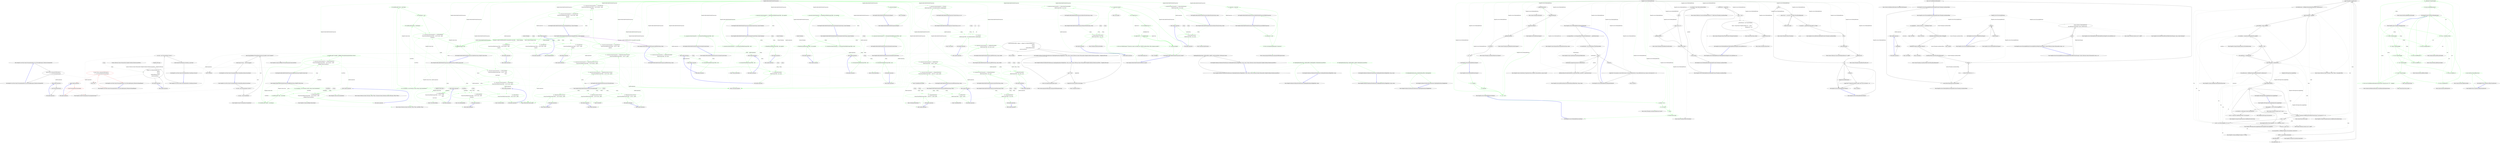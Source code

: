 digraph  {
n0 [cluster="HangFire.Core.Tests.States.ProcessingStateFacts.Ctor_ThrowsAnException_WhenServerNameIsNull()", label="Entry HangFire.Core.Tests.States.ProcessingStateFacts.Ctor_ThrowsAnException_WhenServerNameIsNull()", span="10-10"];
n1 [cluster="HangFire.Core.Tests.States.ProcessingStateFacts.Ctor_ThrowsAnException_WhenServerNameIsNull()", label="Assert.Throws<ArgumentNullException>(\r\n                () => new ProcessingState(null))", span="12-13"];
n2 [cluster="HangFire.Core.Tests.States.ProcessingStateFacts.Ctor_ThrowsAnException_WhenServerNameIsNull()", label="Exit HangFire.Core.Tests.States.ProcessingStateFacts.Ctor_ThrowsAnException_WhenServerNameIsNull()", span="10-10"];
n3 [cluster="Unk.>", label="Entry Unk.>", span=""];
n4 [cluster="lambda expression", label="Entry lambda expression", span="13-13"];
n5 [cluster="lambda expression", label="new ProcessingState(null)", span="13-13"];
n6 [cluster="lambda expression", label="Exit lambda expression", span="13-13"];
n7 [cluster="HangFire.States.ProcessingState.ProcessingState(string)", label="Entry HangFire.States.ProcessingState.ProcessingState(string)", span="26-26"];
n8 [cluster="HangFire.Core.Tests.States.ProcessingStateFacts.Ctor_ThrowsAnException_WhenServerNameIsEmpty()", label="Entry HangFire.Core.Tests.States.ProcessingStateFacts.Ctor_ThrowsAnException_WhenServerNameIsEmpty()", span="17-17"];
n9 [cluster="HangFire.Core.Tests.States.ProcessingStateFacts.Ctor_ThrowsAnException_WhenServerNameIsEmpty()", color=red, community=0, label="8: Assert.Throws<ArgumentNullException>(\r\n                () => new ProcessingState(String.Empty))", span="19-20"];
n10 [cluster="HangFire.Core.Tests.States.ProcessingStateFacts.Ctor_ThrowsAnException_WhenServerNameIsEmpty()", label="Exit HangFire.Core.Tests.States.ProcessingStateFacts.Ctor_ThrowsAnException_WhenServerNameIsEmpty()", span="17-17"];
n11 [cluster="lambda expression", label="Entry lambda expression", span="20-20"];
n12 [cluster="lambda expression", color=red, community=0, label="8: new ProcessingState(String.Empty)", span="20-20"];
n13 [cluster="lambda expression", label="Exit lambda expression", span="20-20"];
n14 [cluster="HangFire.Core.Tests.States.ProcessingStateFacts.StateName_IsCorrect()", label="Entry HangFire.Core.Tests.States.ProcessingStateFacts.StateName_IsCorrect()", span="24-24"];
n15 [cluster="HangFire.Core.Tests.States.ProcessingStateFacts.StateName_IsCorrect()", label="var state = new ProcessingState(''Server1'')", span="26-26"];
n16 [cluster="HangFire.Core.Tests.States.ProcessingStateFacts.StateName_IsCorrect()", label="Assert.Equal(ProcessingState.StateName, state.Name)", span="27-27"];
n17 [cluster="HangFire.Core.Tests.States.ProcessingStateFacts.StateName_IsCorrect()", label="Exit HangFire.Core.Tests.States.ProcessingStateFacts.StateName_IsCorrect()", span="24-24"];
n18 [cluster="Unk.Equal", label="Entry Unk.Equal", span=""];
n19 [cluster="HangFire.Core.Tests.States.ProcessingStateFacts.SerializeData_ReturnsCorrectData()", label="Entry HangFire.Core.Tests.States.ProcessingStateFacts.SerializeData_ReturnsCorrectData()", span="31-31"];
n20 [cluster="HangFire.Core.Tests.States.ProcessingStateFacts.SerializeData_ReturnsCorrectData()", label="var state = new ProcessingState(''Server1'')", span="33-33"];
n21 [cluster="HangFire.Core.Tests.States.ProcessingStateFacts.SerializeData_ReturnsCorrectData()", label="var data = state.SerializeData()", span="35-35"];
n22 [cluster="HangFire.Core.Tests.States.ProcessingStateFacts.SerializeData_ReturnsCorrectData()", label="Assert.Equal(JobHelper.ToStringTimestamp(state.StartedAt), data[''StartedAt''])", span="37-37"];
n23 [cluster="HangFire.Core.Tests.States.ProcessingStateFacts.SerializeData_ReturnsCorrectData()", label="Assert.Equal(''Server1'', state.ServerName)", span="38-38"];
n25 [cluster="HangFire.States.ProcessingState.SerializeData()", label="Entry HangFire.States.ProcessingState.SerializeData()", span="39-39"];
n26 [cluster="HangFire.Common.JobHelper.ToStringTimestamp(System.DateTime)", label="Entry HangFire.Common.JobHelper.ToStringTimestamp(System.DateTime)", span="50-50"];
n24 [cluster="HangFire.Core.Tests.States.ProcessingStateFacts.SerializeData_ReturnsCorrectData()", label="Exit HangFire.Core.Tests.States.ProcessingStateFacts.SerializeData_ReturnsCorrectData()", span="31-31"];
m0_38 [cluster="System.Threading.Thread.Join()", file="PrefetchJobFetcher.cs", label="Entry System.Threading.Thread.Join()", span="0-0"];
m0_18 [cluster="System.Threading.ManualResetEventSlim.Reset()", file="PrefetchJobFetcher.cs", label="Entry System.Threading.ManualResetEventSlim.Reset()", span="0-0"];
m0_8 [cluster="System.Threading.Thread.Start()", file="PrefetchJobFetcher.cs", label="Entry System.Threading.Thread.Start()", span="0-0"];
m0_17 [cluster="System.Collections.Concurrent.BlockingCollection<T>.Take(System.Threading.CancellationToken)", file="PrefetchJobFetcher.cs", label="Entry System.Collections.Concurrent.BlockingCollection<T>.Take(System.Threading.CancellationToken)", span="0-0"];
m0_53 [cluster="HangFire.States.StateMachine.ChangeState(string, HangFire.States.JobState, params string[])", file="PrefetchJobFetcher.cs", label="Entry HangFire.States.StateMachine.ChangeState(string, HangFire.States.JobState, params string[])", span="57-57"];
m0_42 [cluster="System.Threading.CancellationTokenSource.Dispose()", file="PrefetchJobFetcher.cs", label="Entry System.Threading.CancellationTokenSource.Dispose()", span="0-0"];
m0_6 [cluster="System.Threading.Thread.Thread(System.Threading.ThreadStart)", file="PrefetchJobFetcher.cs", label="Entry System.Threading.Thread.Thread(System.Threading.ThreadStart)", span="0-0"];
m0_7 [cluster="string.Format(string, object)", file="PrefetchJobFetcher.cs", label="Entry string.Format(string, object)", span="0-0"];
m0_26 [cluster="System.Threading.CancellationTokenSource.Cancel()", file="PrefetchJobFetcher.cs", label="Entry System.Threading.CancellationTokenSource.Cancel()", span="0-0"];
m0_52 [cluster="HangFire.States.StateMachine.StateMachine(IRedisClient)", file="PrefetchJobFetcher.cs", label="Entry HangFire.States.StateMachine.StateMachine(IRedisClient)", span="31-31"];
m0_27 [cluster="HangFire.Server.PrefetchJobFetcher.Dispose()", file="PrefetchJobFetcher.cs", label="Entry HangFire.Server.PrefetchJobFetcher.Dispose()", span="79-79"];
m0_28 [cluster="HangFire.Server.PrefetchJobFetcher.Dispose()", color=green, community=0, file="PrefetchJobFetcher.cs", label="20: !_stopSent", span="81-81"];
m0_29 [cluster="HangFire.Server.PrefetchJobFetcher.Dispose()", color=green, community=0, file="PrefetchJobFetcher.cs", label="23: SendStop()", span="83-83"];
m0_30 [cluster="HangFire.Server.PrefetchJobFetcher.Dispose()", color=green, community=0, file="PrefetchJobFetcher.cs", label="27: _cts != null", span="86-86"];
m0_31 [cluster="HangFire.Server.PrefetchJobFetcher.Dispose()", file="PrefetchJobFetcher.cs", label="_prefetchThread.Join()", span="88-88"];
m0_32 [cluster="HangFire.Server.PrefetchJobFetcher.Dispose()", file="PrefetchJobFetcher.cs", label="RequeuePrefetched()", span="90-90"];
m0_33 [cluster="HangFire.Server.PrefetchJobFetcher.Dispose()", file="PrefetchJobFetcher.cs", label="_innerFetcher.Dispose()", span="92-92"];
m0_34 [cluster="HangFire.Server.PrefetchJobFetcher.Dispose()", file="PrefetchJobFetcher.cs", label="_jobIsReady.Dispose()", span="94-94"];
m0_35 [cluster="HangFire.Server.PrefetchJobFetcher.Dispose()", file="PrefetchJobFetcher.cs", label="_cts.Dispose()", span="95-95"];
m0_36 [cluster="HangFire.Server.PrefetchJobFetcher.Dispose()", file="PrefetchJobFetcher.cs", label="_cts = null", span="96-96"];
m0_37 [cluster="HangFire.Server.PrefetchJobFetcher.Dispose()", file="PrefetchJobFetcher.cs", label="Exit HangFire.Server.PrefetchJobFetcher.Dispose()", span="79-79"];
m0_70 [cluster="HangFire.Server.JobFetcher.DequeueJob(System.Threading.CancellationToken)", file="PrefetchJobFetcher.cs", label="Entry HangFire.Server.JobFetcher.DequeueJob(System.Threading.CancellationToken)", span="26-26"];
m0_72 [cluster="System.Threading.ManualResetEventSlim.Set()", file="PrefetchJobFetcher.cs", label="Entry System.Threading.ManualResetEventSlim.Set()", span="0-0"];
m0_0 [cluster="HangFire.Server.PrefetchJobFetcher.PrefetchJobFetcher(HangFire.Server.JobFetcher, int)", file="PrefetchJobFetcher.cs", label="Entry HangFire.Server.PrefetchJobFetcher.PrefetchJobFetcher(HangFire.Server.JobFetcher, int)", span="27-27"];
m0_1 [cluster="HangFire.Server.PrefetchJobFetcher.PrefetchJobFetcher(HangFire.Server.JobFetcher, int)", file="PrefetchJobFetcher.cs", label="_innerFetcher = innerFetcher", span="29-29"];
m0_2 [cluster="HangFire.Server.PrefetchJobFetcher.PrefetchJobFetcher(HangFire.Server.JobFetcher, int)", file="PrefetchJobFetcher.cs", label="_count = count", span="30-30"];
m0_3 [cluster="HangFire.Server.PrefetchJobFetcher.PrefetchJobFetcher(HangFire.Server.JobFetcher, int)", file="PrefetchJobFetcher.cs", label="_prefetchThread = new Thread(Prefetch)\r\n                {\r\n                    Name = String.Format(''HangFire.Prefetch.{0}'', ''queue''),\r\n                    IsBackground = true\r\n                }", span="32-36"];
m0_4 [cluster="HangFire.Server.PrefetchJobFetcher.PrefetchJobFetcher(HangFire.Server.JobFetcher, int)", file="PrefetchJobFetcher.cs", label="_prefetchThread.Start()", span="37-37"];
m0_5 [cluster="HangFire.Server.PrefetchJobFetcher.PrefetchJobFetcher(HangFire.Server.JobFetcher, int)", file="PrefetchJobFetcher.cs", label="Exit HangFire.Server.PrefetchJobFetcher.PrefetchJobFetcher(HangFire.Server.JobFetcher, int)", span="27-27"];
m0_39 [cluster="HangFire.Server.PrefetchJobFetcher.RequeuePrefetched()", file="PrefetchJobFetcher.cs", label="Entry HangFire.Server.PrefetchJobFetcher.RequeuePrefetched()", span="100-100"];
m0_43 [cluster="HangFire.Server.PrefetchJobFetcher.RequeuePrefetched()", file="PrefetchJobFetcher.cs", label="var enqueuedState = new EnqueuedState(''Re-queue prefetched job.'', _innerFetcher.Queue)", span="104-104"];
m0_44 [cluster="HangFire.Server.PrefetchJobFetcher.RequeuePrefetched()", file="PrefetchJobFetcher.cs", label="var stateMachine = new StateMachine(_innerFetcher.Redis)", span="105-105"];
m0_45 [cluster="HangFire.Server.PrefetchJobFetcher.RequeuePrefetched()", file="PrefetchJobFetcher.cs", label=_items, span="107-107"];
m0_47 [cluster="HangFire.Server.PrefetchJobFetcher.RequeuePrefetched()", file="PrefetchJobFetcher.cs", label="JobFetcher.RemoveFromFetchedQueue(_innerFetcher.Redis, payload.Id, _innerFetcher.Queue)", span="110-110"];
m0_49 [cluster="HangFire.Server.PrefetchJobFetcher.RequeuePrefetched()", file="PrefetchJobFetcher.cs", label="_logger.Error(''An exception occured while trying to re-queue prefetched jobs. Some prefetched jobs may remain in the dequeue list.'', ex)", span="115-115"];
m0_46 [cluster="HangFire.Server.PrefetchJobFetcher.RequeuePrefetched()", file="PrefetchJobFetcher.cs", label="stateMachine.ChangeState(payload.Id, enqueuedState)", span="109-109"];
m0_48 [cluster="HangFire.Server.PrefetchJobFetcher.RequeuePrefetched()", file="PrefetchJobFetcher.cs", label=Exception, span="113-113"];
m0_50 [cluster="HangFire.Server.PrefetchJobFetcher.RequeuePrefetched()", file="PrefetchJobFetcher.cs", label="Exit HangFire.Server.PrefetchJobFetcher.RequeuePrefetched()", span="100-100"];
m0_56 [cluster="HangFire.Server.PrefetchJobFetcher.Prefetch()", file="PrefetchJobFetcher.cs", label="Entry HangFire.Server.PrefetchJobFetcher.Prefetch()", span="119-119"];
m0_58 [cluster="HangFire.Server.PrefetchJobFetcher.Prefetch()", file="PrefetchJobFetcher.cs", label=_items, span="125-125"];
m0_59 [cluster="HangFire.Server.PrefetchJobFetcher.Prefetch()", file="PrefetchJobFetcher.cs", label="_items.Count >= _count && !_cts.Token.IsCancellationRequested", span="127-127"];
m0_60 [cluster="HangFire.Server.PrefetchJobFetcher.Prefetch()", file="PrefetchJobFetcher.cs", label="Monitor.Wait(_items)", span="129-129"];
m0_61 [cluster="HangFire.Server.PrefetchJobFetcher.Prefetch()", file="PrefetchJobFetcher.cs", label="var payload = _innerFetcher.DequeueJob(_cts.Token)", span="133-133"];
m0_62 [cluster="HangFire.Server.PrefetchJobFetcher.Prefetch()", file="PrefetchJobFetcher.cs", label=_items, span="135-135"];
m0_63 [cluster="HangFire.Server.PrefetchJobFetcher.Prefetch()", file="PrefetchJobFetcher.cs", label="_items.Add(payload)", span="137-137"];
m0_64 [cluster="HangFire.Server.PrefetchJobFetcher.Prefetch()", file="PrefetchJobFetcher.cs", label="_jobIsReady.Set()", span="139-139"];
m0_67 [cluster="HangFire.Server.PrefetchJobFetcher.Prefetch()", file="PrefetchJobFetcher.cs", label="_logger.Fatal(''Unexpected exception caught. Jobs will not be fetched.'', ex)", span="148-148"];
m0_57 [cluster="HangFire.Server.PrefetchJobFetcher.Prefetch()", file="PrefetchJobFetcher.cs", label=true, span="123-123"];
m0_66 [cluster="HangFire.Server.PrefetchJobFetcher.Prefetch()", file="PrefetchJobFetcher.cs", label=Exception, span="146-146"];
m0_65 [cluster="HangFire.Server.PrefetchJobFetcher.Prefetch()", file="PrefetchJobFetcher.cs", label=OperationCanceledException, span="143-143"];
m0_68 [cluster="HangFire.Server.PrefetchJobFetcher.Prefetch()", file="PrefetchJobFetcher.cs", label="Exit HangFire.Server.PrefetchJobFetcher.Prefetch()", span="119-119"];
m0_9 [cluster="HangFire.Server.PrefetchJobFetcher.DequeueJob(System.Threading.CancellationToken)", file="PrefetchJobFetcher.cs", label="Entry HangFire.Server.PrefetchJobFetcher.DequeueJob(System.Threading.CancellationToken)", span="50-50"];
m0_10 [cluster="HangFire.Server.PrefetchJobFetcher.DequeueJob(System.Threading.CancellationToken)", file="PrefetchJobFetcher.cs", label="var payload = _items.Take(cancellationToken)", span="52-52"];
m0_11 [cluster="HangFire.Server.PrefetchJobFetcher.DequeueJob(System.Threading.CancellationToken)", file="PrefetchJobFetcher.cs", label=_items, span="54-54"];
m0_12 [cluster="HangFire.Server.PrefetchJobFetcher.DequeueJob(System.Threading.CancellationToken)", file="PrefetchJobFetcher.cs", label="_items.Count == 0", span="56-56"];
m0_13 [cluster="HangFire.Server.PrefetchJobFetcher.DequeueJob(System.Threading.CancellationToken)", file="PrefetchJobFetcher.cs", label="_jobIsReady.Reset()", span="58-58"];
m0_14 [cluster="HangFire.Server.PrefetchJobFetcher.DequeueJob(System.Threading.CancellationToken)", file="PrefetchJobFetcher.cs", label="Monitor.Pulse(_items)", span="61-61"];
m0_15 [cluster="HangFire.Server.PrefetchJobFetcher.DequeueJob(System.Threading.CancellationToken)", file="PrefetchJobFetcher.cs", label="return payload;", span="64-64"];
m0_16 [cluster="HangFire.Server.PrefetchJobFetcher.DequeueJob(System.Threading.CancellationToken)", file="PrefetchJobFetcher.cs", label="Exit HangFire.Server.PrefetchJobFetcher.DequeueJob(System.Threading.CancellationToken)", span="50-50"];
m0_51 [cluster="HangFire.States.EnqueuedState.EnqueuedState(string, string)", file="PrefetchJobFetcher.cs", label="Entry HangFire.States.EnqueuedState.EnqueuedState(string, string)", span="10-10"];
m0_54 [cluster="HangFire.Server.JobFetcher.RemoveFromFetchedQueue(IRedisClient, string, string)", file="PrefetchJobFetcher.cs", label="Entry HangFire.Server.JobFetcher.RemoveFromFetchedQueue(IRedisClient, string, string)", span="86-86"];
m0_20 [cluster="HangFire.Server.PrefetchJobFetcher.SendStop()", file="PrefetchJobFetcher.cs", label="Entry HangFire.Server.PrefetchJobFetcher.SendStop()", span="67-67"];
m0_21 [cluster="HangFire.Server.PrefetchJobFetcher.SendStop()", color=green, community=0, file="PrefetchJobFetcher.cs", label="5: _stopSent = true", span="69-69"];
m0_22 [cluster="HangFire.Server.PrefetchJobFetcher.SendStop()", color=green, community=0, file="PrefetchJobFetcher.cs", label="20: _cts.Cancel()", span="71-71"];
m0_23 [cluster="HangFire.Server.PrefetchJobFetcher.SendStop()", color=green, community=0, file="PrefetchJobFetcher.cs", label="5: _items", span="73-73"];
m0_24 [cluster="HangFire.Server.PrefetchJobFetcher.SendStop()", color=green, community=0, file="PrefetchJobFetcher.cs", label="20: Monitor.Pulse(_items)", span="75-75"];
m0_25 [cluster="HangFire.Server.PrefetchJobFetcher.SendStop()", file="PrefetchJobFetcher.cs", label="Exit HangFire.Server.PrefetchJobFetcher.SendStop()", span="67-67"];
m0_71 [cluster="System.Collections.Concurrent.BlockingCollection<T>.Add(T)", file="PrefetchJobFetcher.cs", label="Entry System.Collections.Concurrent.BlockingCollection<T>.Add(T)", span="0-0"];
m0_73 [cluster="Unk.Fatal", file="PrefetchJobFetcher.cs", label="Entry Unk.Fatal", span=""];
m0_40 [cluster="HangFire.Server.JobFetcher.Dispose()", file="PrefetchJobFetcher.cs", label="Entry HangFire.Server.JobFetcher.Dispose()", span="81-81"];
m0_69 [cluster="System.Threading.Monitor.Wait(object)", file="PrefetchJobFetcher.cs", label="Entry System.Threading.Monitor.Wait(object)", span="0-0"];
m0_55 [cluster="Unk.Error", file="PrefetchJobFetcher.cs", label="Entry Unk.Error", span=""];
m0_19 [cluster="System.Threading.Monitor.Pulse(object)", file="PrefetchJobFetcher.cs", label="Entry System.Threading.Monitor.Pulse(object)", span="0-0"];
m0_41 [cluster="System.Threading.ManualResetEventSlim.Dispose()", file="PrefetchJobFetcher.cs", label="Entry System.Threading.ManualResetEventSlim.Dispose()", span="0-0"];
m0_74 [file="PrefetchJobFetcher.cs", label="HangFire.Server.PrefetchJobFetcher", span=""];
m1_29 [cluster="System.InvalidOperationException.InvalidOperationException()", file="PrioritizedJobFetcher.cs", label="Entry System.InvalidOperationException.InvalidOperationException()", span="0-0"];
m1_4 [cluster="HangFire.Server.PrefetchJobFetcher.PrefetchJobFetcher(HangFire.Server.JobFetcher, int)", file="PrioritizedJobFetcher.cs", label="Entry HangFire.Server.PrefetchJobFetcher.PrefetchJobFetcher(HangFire.Server.JobFetcher, int)", span="25-25"];
m1_6 [cluster="System.Collections.Generic.List<T>.Add(T)", file="PrioritizedJobFetcher.cs", label="Entry System.Collections.Generic.List<T>.Add(T)", span="0-0"];
m1_23 [cluster="Unk.ToList", file="PrioritizedJobFetcher.cs", label="Entry Unk.ToList", span=""];
m1_26 [cluster="Unk.WaitAny", file="PrioritizedJobFetcher.cs", label="Entry Unk.WaitAny", span=""];
m1_27 [cluster="System.Threading.CancellationToken.ThrowIfCancellationRequested()", file="PrioritizedJobFetcher.cs", label="Entry System.Threading.CancellationToken.ThrowIfCancellationRequested()", span="0-0"];
m1_0 [cluster="HangFire.Server.PrioritizedJobFetcher.PrioritizedJobFetcher(IRedisClientsManager, System.Collections.Generic.IEnumerable<string>, int)", file="PrioritizedJobFetcher.cs", label="Entry HangFire.Server.PrioritizedJobFetcher.PrioritizedJobFetcher(IRedisClientsManager, System.Collections.Generic.IEnumerable<string>, int)", span="13-13"];
m1_1 [cluster="HangFire.Server.PrioritizedJobFetcher.PrioritizedJobFetcher(IRedisClientsManager, System.Collections.Generic.IEnumerable<string>, int)", file="PrioritizedJobFetcher.cs", label=queues, span="17-17"];
m1_2 [cluster="HangFire.Server.PrioritizedJobFetcher.PrioritizedJobFetcher(IRedisClientsManager, System.Collections.Generic.IEnumerable<string>, int)", file="PrioritizedJobFetcher.cs", label="_fetchers.Add(new PrefetchJobFetcher(\r\n                    new JobFetcher(redisManager, queue), prefetchCount))", span="19-20"];
m1_3 [cluster="HangFire.Server.PrioritizedJobFetcher.PrioritizedJobFetcher(IRedisClientsManager, System.Collections.Generic.IEnumerable<string>, int)", file="PrioritizedJobFetcher.cs", label="Exit HangFire.Server.PrioritizedJobFetcher.PrioritizedJobFetcher(IRedisClientsManager, System.Collections.Generic.IEnumerable<string>, int)", span="13-13"];
m1_12 [cluster="HangFire.Server.PrioritizedJobFetcher.DequeueJob(System.Threading.CancellationToken)", file="PrioritizedJobFetcher.cs", label="Entry HangFire.Server.PrioritizedJobFetcher.DequeueJob(System.Threading.CancellationToken)", span="32-32"];
m1_13 [cluster="HangFire.Server.PrioritizedJobFetcher.DequeueJob(System.Threading.CancellationToken)", file="PrioritizedJobFetcher.cs", label="var waitHandles = _fetchers.Select(x => x.JobIsReady).ToList()", span="34-34"];
m1_14 [cluster="HangFire.Server.PrioritizedJobFetcher.DequeueJob(System.Threading.CancellationToken)", file="PrioritizedJobFetcher.cs", label="waitHandles.Add(cancellationToken.WaitHandle)", span="35-35"];
m1_15 [cluster="HangFire.Server.PrioritizedJobFetcher.DequeueJob(System.Threading.CancellationToken)", file="PrioritizedJobFetcher.cs", label="WaitHandle.WaitAny(waitHandles.ToArray())", span="37-37"];
m1_16 [cluster="HangFire.Server.PrioritizedJobFetcher.DequeueJob(System.Threading.CancellationToken)", file="PrioritizedJobFetcher.cs", label="cancellationToken.ThrowIfCancellationRequested()", span="39-39"];
m1_17 [cluster="HangFire.Server.PrioritizedJobFetcher.DequeueJob(System.Threading.CancellationToken)", file="PrioritizedJobFetcher.cs", label=_fetchers, span="41-41"];
m1_19 [cluster="HangFire.Server.PrioritizedJobFetcher.DequeueJob(System.Threading.CancellationToken)", file="PrioritizedJobFetcher.cs", label="return fetcher.DequeueJob(cancellationToken);", span="45-45"];
m1_18 [cluster="HangFire.Server.PrioritizedJobFetcher.DequeueJob(System.Threading.CancellationToken)", file="PrioritizedJobFetcher.cs", label="fetcher.PrefetchedCount > 0", span="43-43"];
m1_20 [cluster="HangFire.Server.PrioritizedJobFetcher.DequeueJob(System.Threading.CancellationToken)", file="PrioritizedJobFetcher.cs", label="throw new InvalidOperationException();", span="49-49"];
m1_21 [cluster="HangFire.Server.PrioritizedJobFetcher.DequeueJob(System.Threading.CancellationToken)", file="PrioritizedJobFetcher.cs", label="Exit HangFire.Server.PrioritizedJobFetcher.DequeueJob(System.Threading.CancellationToken)", span="32-32"];
m1_24 [cluster="Unk.Add", file="PrioritizedJobFetcher.cs", label="Entry Unk.Add", span=""];
m1_28 [cluster="HangFire.Server.PrefetchJobFetcher.DequeueJob(System.Threading.CancellationToken)", file="PrioritizedJobFetcher.cs", label="Entry HangFire.Server.PrefetchJobFetcher.DequeueJob(System.Threading.CancellationToken)", span="48-48"];
m1_25 [cluster="Unk.ToArray", file="PrioritizedJobFetcher.cs", label="Entry Unk.ToArray", span=""];
m1_30 [cluster="lambda expression", file="PrioritizedJobFetcher.cs", label="Entry lambda expression", span="34-34"];
m1_31 [cluster="lambda expression", file="PrioritizedJobFetcher.cs", label="x.JobIsReady", span="34-34"];
m1_32 [cluster="lambda expression", file="PrioritizedJobFetcher.cs", label="Exit lambda expression", span="34-34"];
m1_7 [cluster="HangFire.Server.PrioritizedJobFetcher.Dispose()", file="PrioritizedJobFetcher.cs", label="Entry HangFire.Server.PrioritizedJobFetcher.Dispose()", span="24-24"];
m1_8 [cluster="HangFire.Server.PrioritizedJobFetcher.Dispose()", file="PrioritizedJobFetcher.cs", label=_fetchers, span="26-26"];
m1_9 [cluster="HangFire.Server.PrioritizedJobFetcher.Dispose()", file="PrioritizedJobFetcher.cs", label="fetcher.Dispose()", span="28-28"];
m1_10 [cluster="HangFire.Server.PrioritizedJobFetcher.Dispose()", file="PrioritizedJobFetcher.cs", label="Exit HangFire.Server.PrioritizedJobFetcher.Dispose()", span="24-24"];
m1_11 [cluster="HangFire.Server.PrefetchJobFetcher.Dispose()", file="PrioritizedJobFetcher.cs", label="Entry HangFire.Server.PrefetchJobFetcher.Dispose()", span="65-65"];
m1_5 [cluster="HangFire.Server.JobFetcher.JobFetcher(IRedisClientsManager, string, System.TimeSpan?)", file="PrioritizedJobFetcher.cs", label="Entry HangFire.Server.JobFetcher.JobFetcher(IRedisClientsManager, string, System.TimeSpan?)", span="12-12"];
m1_22 [cluster="Unk.Select", file="PrioritizedJobFetcher.cs", label="Entry Unk.Select", span=""];
m1_33 [file="PrioritizedJobFetcher.cs", label="HangFire.Server.PrioritizedJobFetcher", span=""];
m2_34 [cluster="System.Collections.Generic.Dictionary<TKey, TValue>.ContainsKey(TKey)", file="ServerSteps.cs", label="Entry System.Collections.Generic.Dictionary<TKey, TValue>.ContainsKey(TKey)", span="0-0"];
m2_25 [cluster="System.Collections.Generic.List<T>.List()", file="ServerSteps.cs", label="Entry System.Collections.Generic.List<T>.List()", span="0-0"];
m2_27 [cluster="HangFire.Storage.IStorageConnection.GetAllItemsFromSet(string)", file="ServerSteps.cs", label="Entry HangFire.Storage.IStorageConnection.GetAllItemsFromSet(string)", span="55-55"];
m2_0 [cluster="HangFire.Web.Pages.RecurringJobsPage.RecurringJobsPage()", file="ServerSteps.cs", label="Entry HangFire.Web.Pages.RecurringJobsPage.RecurringJobsPage()", span="9-9"];
m2_1 [cluster="HangFire.Web.Pages.RecurringJobsPage.RecurringJobsPage()", file="ServerSteps.cs", label="RecurringJobs = new List<RecurringJobDto>()", span="11-11"];
m2_2 [cluster="HangFire.Web.Pages.RecurringJobsPage.RecurringJobsPage()", file="ServerSteps.cs", label="var connection = JobStorage.Current.GetConnection()", span="13-13"];
m2_3 [cluster="HangFire.Web.Pages.RecurringJobsPage.RecurringJobsPage()", file="ServerSteps.cs", label="var ids = connection.GetAllItemsFromSet(''recurring-jobs'')", span="15-15"];
m2_5 [cluster="HangFire.Web.Pages.RecurringJobsPage.RecurringJobsPage()", file="ServerSteps.cs", label="var hash = connection.GetAllEntriesFromHash(String.Format(''recurring-job:{0}'', id))", span="19-19"];
m2_18 [cluster="HangFire.Web.Pages.RecurringJobsPage.RecurringJobsPage()", file="ServerSteps.cs", label="var stateData = connection.GetStateData(dto.LastJobId)", span="49-49"];
m2_4 [cluster="HangFire.Web.Pages.RecurringJobsPage.RecurringJobsPage()", file="ServerSteps.cs", label=ids, span="17-17"];
m2_7 [cluster="HangFire.Web.Pages.RecurringJobsPage.RecurringJobsPage()", file="ServerSteps.cs", label="RecurringJobs.Add(new RecurringJobDto { Id = id, Removed = true })", span="23-23"];
m2_8 [cluster="HangFire.Web.Pages.RecurringJobsPage.RecurringJobsPage()", file="ServerSteps.cs", label="var dto = new RecurringJobDto { Id = id }", span="27-27"];
m2_6 [cluster="HangFire.Web.Pages.RecurringJobsPage.RecurringJobsPage()", file="ServerSteps.cs", label="hash == null", span="21-21"];
m2_9 [cluster="HangFire.Web.Pages.RecurringJobsPage.RecurringJobsPage()", file="ServerSteps.cs", label="dto.Cron = hash[''Cron'']", span="28-28"];
m2_10 [cluster="HangFire.Web.Pages.RecurringJobsPage.RecurringJobsPage()", file="ServerSteps.cs", label="var invocationData = JobHelper.FromJson<InvocationData>(hash[''Job''])", span="32-32"];
m2_14 [cluster="HangFire.Web.Pages.RecurringJobsPage.RecurringJobsPage()", file="ServerSteps.cs", label="hash.ContainsKey(''NextExecution'')", span="40-40"];
m2_15 [cluster="HangFire.Web.Pages.RecurringJobsPage.RecurringJobsPage()", file="ServerSteps.cs", label="dto.NextExecution = JobHelper.DeserializeDateTime(hash[''NextExecution''])", span="42-42"];
m2_16 [cluster="HangFire.Web.Pages.RecurringJobsPage.RecurringJobsPage()", file="ServerSteps.cs", label="hash.ContainsKey(''LastJobId'')", span="45-45"];
m2_17 [cluster="HangFire.Web.Pages.RecurringJobsPage.RecurringJobsPage()", file="ServerSteps.cs", label="dto.LastJobId = hash[''LastJobId'']", span="47-47"];
m2_21 [cluster="HangFire.Web.Pages.RecurringJobsPage.RecurringJobsPage()", file="ServerSteps.cs", label="hash.ContainsKey(''LastExecution'')", span="56-56"];
m2_22 [cluster="HangFire.Web.Pages.RecurringJobsPage.RecurringJobsPage()", file="ServerSteps.cs", label="dto.LastExecution = JobHelper.DeserializeDateTime(hash[''LastExecution''])", span="58-58"];
m2_11 [cluster="HangFire.Web.Pages.RecurringJobsPage.RecurringJobsPage()", file="ServerSteps.cs", label="dto.Job = invocationData.Deserialize()", span="33-33"];
m2_13 [cluster="HangFire.Web.Pages.RecurringJobsPage.RecurringJobsPage()", file="ServerSteps.cs", label="dto.LoadException = ex", span="37-37"];
m2_20 [cluster="HangFire.Web.Pages.RecurringJobsPage.RecurringJobsPage()", file="ServerSteps.cs", label="dto.LastJobState = stateData.Name", span="52-52"];
m2_23 [cluster="HangFire.Web.Pages.RecurringJobsPage.RecurringJobsPage()", file="ServerSteps.cs", label="RecurringJobs.Add(dto)", span="61-61"];
m2_12 [cluster="HangFire.Web.Pages.RecurringJobsPage.RecurringJobsPage()", file="ServerSteps.cs", label=JobLoadException, span="35-35"];
m2_19 [cluster="HangFire.Web.Pages.RecurringJobsPage.RecurringJobsPage()", file="ServerSteps.cs", label="stateData != null", span="50-50"];
m2_24 [cluster="HangFire.Web.Pages.RecurringJobsPage.RecurringJobsPage()", file="ServerSteps.cs", label="Exit HangFire.Web.Pages.RecurringJobsPage.RecurringJobsPage()", span="9-9"];
m2_31 [cluster="System.Collections.Generic.List<T>.Add(T)", file="ServerSteps.cs", label="Entry System.Collections.Generic.List<T>.Add(T)", span="0-0"];
m2_32 [cluster="HangFire.Common.JobHelper.FromJson<T>(string)", file="ServerSteps.cs", label="Entry HangFire.Common.JobHelper.FromJson<T>(string)", span="30-30"];
m2_33 [cluster="HangFire.Storage.InvocationData.Deserialize()", file="ServerSteps.cs", label="Entry HangFire.Storage.InvocationData.Deserialize()", span="38-38"];
m2_35 [cluster="HangFire.Common.JobHelper.DeserializeDateTime(string)", file="ServerSteps.cs", label="Entry HangFire.Common.JobHelper.DeserializeDateTime(string)", span="55-55"];
m2_29 [cluster="HangFire.Storage.IStorageConnection.GetAllEntriesFromHash(string)", file="ServerSteps.cs", label="Entry HangFire.Storage.IStorageConnection.GetAllEntriesFromHash(string)", span="64-64"];
m2_36 [cluster="HangFire.Storage.IStorageConnection.GetStateData(string)", file="ServerSteps.cs", label="Entry HangFire.Storage.IStorageConnection.GetStateData(string)", span="45-45"];
m2_30 [cluster="HangFire.Web.Pages.RecurringJobsPage.RecurringJobDto.RecurringJobDto()", file="ServerSteps.cs", label="Entry HangFire.Web.Pages.RecurringJobsPage.RecurringJobDto.RecurringJobDto()", span="68-68"];
m2_28 [cluster="string.Format(string, object)", file="ServerSteps.cs", label="Entry string.Format(string, object)", span="0-0"];
m2_26 [cluster="HangFire.JobStorage.GetConnection()", file="ServerSteps.cs", label="Entry HangFire.JobStorage.GetConnection()", span="56-56"];
m2_37 [file="ServerSteps.cs", label="HangFire.Web.Pages.RecurringJobsPage", span=""];
m3_6 [cluster="HangFire.Redis.RedisWriteOnlyTransaction.Dispose()", file="ServerWatchdog.feature.cs", label="Entry HangFire.Redis.RedisWriteOnlyTransaction.Dispose()", span="36-36"];
m3_7 [cluster="HangFire.Redis.RedisWriteOnlyTransaction.Dispose()", color=green, community=0, file="ServerWatchdog.feature.cs", label="6: _transaction.Dispose()", span="38-38"];
m3_8 [cluster="HangFire.Redis.RedisWriteOnlyTransaction.Dispose()", file="ServerWatchdog.feature.cs", label="Exit HangFire.Redis.RedisWriteOnlyTransaction.Dispose()", span="36-36"];
m3_128 [cluster="HangFire.Redis.RedisWriteOnlyTransaction.DecrementCounter(string, System.TimeSpan)", color=green, community=0, file="ServerWatchdog.feature.cs", label="1: _transaction.QueueCommand(x => x.ExpireEntryIn(RedisStorage.Prefix + key, expireIn))", span="152-152"];
m3_127 [cluster="HangFire.Redis.RedisWriteOnlyTransaction.DecrementCounter(string, System.TimeSpan)", color=green, community=0, file="ServerWatchdog.feature.cs", label="18: _transaction.QueueCommand(x => x.DecrementValue(RedisStorage.Prefix + key))", span="151-151"];
m3_126 [cluster="HangFire.Redis.RedisWriteOnlyTransaction.DecrementCounter(string, System.TimeSpan)", file="ServerWatchdog.feature.cs", label="Entry HangFire.Redis.RedisWriteOnlyTransaction.DecrementCounter(string, System.TimeSpan)", span="149-149"];
m3_129 [cluster="HangFire.Redis.RedisWriteOnlyTransaction.DecrementCounter(string, System.TimeSpan)", file="ServerWatchdog.feature.cs", label="Exit HangFire.Redis.RedisWriteOnlyTransaction.DecrementCounter(string, System.TimeSpan)", span="149-149"];
m3_5 [cluster="System.ArgumentNullException.ArgumentNullException(string)", file="ServerWatchdog.feature.cs", label="Entry System.ArgumentNullException.ArgumentNullException(string)", span="0-0"];
m3_90 [cluster="Unk.EnqueueItemOnList", file="ServerWatchdog.feature.cs", label="Entry Unk.EnqueueItemOnList", span=""];
m3_65 [cluster="System.Collections.Generic.Dictionary<TKey, TValue>.Add(TKey, TValue)", file="ServerWatchdog.feature.cs", label="Entry System.Collections.Generic.Dictionary<TKey, TValue>.Add(TKey, TValue)", span="0-0"];
m3_156 [cluster="HangFire.Redis.RedisWriteOnlyTransaction.InsertToList(string, string)", file="ServerWatchdog.feature.cs", label="Entry HangFire.Redis.RedisWriteOnlyTransaction.InsertToList(string, string)", span="173-173"];
m3_157 [cluster="HangFire.Redis.RedisWriteOnlyTransaction.InsertToList(string, string)", color=green, community=0, file="ServerWatchdog.feature.cs", label="18: _transaction.QueueCommand(x => x.EnqueueItemOnList(\r\n                RedisStorage.Prefix + key, value))", span="175-176"];
m3_158 [cluster="HangFire.Redis.RedisWriteOnlyTransaction.InsertToList(string, string)", file="ServerWatchdog.feature.cs", label="Exit HangFire.Redis.RedisWriteOnlyTransaction.InsertToList(string, string)", span="173-173"];
m3_78 [cluster="Unk.SetRangeInHash", file="ServerWatchdog.feature.cs", label="Entry Unk.SetRangeInHash", span=""];
m3_111 [cluster="HangFire.Redis.RedisWriteOnlyTransaction.IncrementCounter(string, System.TimeSpan)", color=green, community=0, file="ServerWatchdog.feature.cs", label="1: _transaction.QueueCommand(x => x.ExpireEntryIn(RedisStorage.Prefix + key, expireIn))", span="141-141"];
m3_110 [cluster="HangFire.Redis.RedisWriteOnlyTransaction.IncrementCounter(string, System.TimeSpan)", color=green, community=0, file="ServerWatchdog.feature.cs", label="6: _transaction.QueueCommand(x => x.IncrementValue(RedisStorage.Prefix + key))", span="140-140"];
m3_109 [cluster="HangFire.Redis.RedisWriteOnlyTransaction.IncrementCounter(string, System.TimeSpan)", file="ServerWatchdog.feature.cs", label="Entry HangFire.Redis.RedisWriteOnlyTransaction.IncrementCounter(string, System.TimeSpan)", span="138-138"];
m3_112 [cluster="HangFire.Redis.RedisWriteOnlyTransaction.IncrementCounter(string, System.TimeSpan)", file="ServerWatchdog.feature.cs", label="Exit HangFire.Redis.RedisWriteOnlyTransaction.IncrementCounter(string, System.TimeSpan)", span="138-138"];
m3_169 [cluster="HangFire.Redis.RedisWriteOnlyTransaction.TrimList(string, int, int)", file="ServerWatchdog.feature.cs", label="Entry HangFire.Redis.RedisWriteOnlyTransaction.TrimList(string, int, int)", span="185-185"];
m3_170 [cluster="HangFire.Redis.RedisWriteOnlyTransaction.TrimList(string, int, int)", color=green, community=0, file="ServerWatchdog.feature.cs", label="0: _transaction.QueueCommand(x => x.TrimList(\r\n                RedisStorage.Prefix + key, keepStartingFrom, keepEndingAt))", span="188-189"];
m3_171 [cluster="HangFire.Redis.RedisWriteOnlyTransaction.TrimList(string, int, int)", file="ServerWatchdog.feature.cs", label="Exit HangFire.Redis.RedisWriteOnlyTransaction.TrimList(string, int, int)", span="185-185"];
m3_55 [cluster="HangFire.Redis.RedisWriteOnlyTransaction.SetJobState(string, HangFire.States.State)", color=green, community=0, file="ServerWatchdog.feature.cs", label="33: _transaction.QueueCommand(x => x.RemoveEntry(\r\n                String.Format(RedisStorage.Prefix + ''job:{0}:state'', jobId)))", span="94-95"];
m3_54 [cluster="HangFire.Redis.RedisWriteOnlyTransaction.SetJobState(string, HangFire.States.State)", color=green, community=0, file="ServerWatchdog.feature.cs", label="32: _transaction.QueueCommand(x => x.SetEntryInHash(\r\n                String.Format(RedisStorage.Prefix + ''job:{0}'', jobId),\r\n                ''State'',\r\n                state.Name))", span="89-92"];
m3_53 [cluster="HangFire.Redis.RedisWriteOnlyTransaction.SetJobState(string, HangFire.States.State)", file="ServerWatchdog.feature.cs", label="Entry HangFire.Redis.RedisWriteOnlyTransaction.SetJobState(string, HangFire.States.State)", span="87-87"];
m3_56 [cluster="HangFire.Redis.RedisWriteOnlyTransaction.SetJobState(string, HangFire.States.State)", color=green, community=0, file="ServerWatchdog.feature.cs", label="16: var storedData = new Dictionary<string, string>(state.SerializeData())", span="97-97"];
m3_57 [cluster="HangFire.Redis.RedisWriteOnlyTransaction.SetJobState(string, HangFire.States.State)", color=green, community=0, file="ServerWatchdog.feature.cs", label="38: storedData.Add(''State'', state.Name)", span="98-98"];
m3_59 [cluster="HangFire.Redis.RedisWriteOnlyTransaction.SetJobState(string, HangFire.States.State)", color=green, community=0, file="ServerWatchdog.feature.cs", label="38: storedData.Add(''Reason'', state.Reason)", span="102-102"];
m3_60 [cluster="HangFire.Redis.RedisWriteOnlyTransaction.SetJobState(string, HangFire.States.State)", color=green, community=0, file="ServerWatchdog.feature.cs", label="16: _transaction.QueueCommand(x => x.SetRangeInHash(\r\n                String.Format(RedisStorage.Prefix + ''job:{0}:state'', jobId),\r\n                storedData))", span="105-107"];
m3_58 [cluster="HangFire.Redis.RedisWriteOnlyTransaction.SetJobState(string, HangFire.States.State)", color=green, community=0, file="ServerWatchdog.feature.cs", label="16: state.Reason != null", span="100-100"];
m3_61 [cluster="HangFire.Redis.RedisWriteOnlyTransaction.SetJobState(string, HangFire.States.State)", color=green, community=0, file="ServerWatchdog.feature.cs", label="16: AddJobState(jobId, state)", span="109-109"];
m3_62 [cluster="HangFire.Redis.RedisWriteOnlyTransaction.SetJobState(string, HangFire.States.State)", file="ServerWatchdog.feature.cs", label="Exit HangFire.Redis.RedisWriteOnlyTransaction.SetJobState(string, HangFire.States.State)", span="87-87"];
m3_70 [cluster="Unk.SetEntryInHash", file="ServerWatchdog.feature.cs", label="Entry Unk.SetEntryInHash", span=""];
m3_98 [cluster="Unk.AddItemToSet", file="ServerWatchdog.feature.cs", label="Entry Unk.AddItemToSet", span=""];
m3_30 [cluster="string.Format(string, object)", file="ServerWatchdog.feature.cs", label="Entry string.Format(string, object)", span="0-0"];
m3_74 [cluster="Unk.RemoveEntry", file="ServerWatchdog.feature.cs", label="Entry Unk.RemoveEntry", span=""];
m3_108 [cluster="Unk.IncrementValue", file="ServerWatchdog.feature.cs", label="Entry Unk.IncrementValue", span=""];
m3_38 [cluster="HangFire.Redis.RedisWriteOnlyTransaction.PersistJob(string)", file="ServerWatchdog.feature.cs", label="Entry HangFire.Redis.RedisWriteOnlyTransaction.PersistJob(string)", span="77-77"];
m3_39 [cluster="HangFire.Redis.RedisWriteOnlyTransaction.PersistJob(string)", color=green, community=0, file="ServerWatchdog.feature.cs", label="15: _transaction.QueueCommand(x => ((IRedisNativeClient)x).Persist(\r\n                String.Format(RedisStorage.Prefix + ''job:{0}'', jobId)))", span="79-80"];
m3_40 [cluster="HangFire.Redis.RedisWriteOnlyTransaction.PersistJob(string)", color=green, community=0, file="ServerWatchdog.feature.cs", label="15: _transaction.QueueCommand(x => ((IRedisNativeClient)x).Persist(\r\n                String.Format(RedisStorage.Prefix + ''job:{0}:history'', jobId)))", span="81-82"];
m3_41 [cluster="HangFire.Redis.RedisWriteOnlyTransaction.PersistJob(string)", color=green, community=0, file="ServerWatchdog.feature.cs", label="15: _transaction.QueueCommand(x => ((IRedisNativeClient)x).Persist(\r\n                String.Format(RedisStorage.Prefix + ''job:{0}:state'', jobId)))", span="83-84"];
m3_42 [cluster="HangFire.Redis.RedisWriteOnlyTransaction.PersistJob(string)", file="ServerWatchdog.feature.cs", label="Exit HangFire.Redis.RedisWriteOnlyTransaction.PersistJob(string)", span="77-77"];
m3_31 [cluster="Unk.ExpireEntryIn", file="ServerWatchdog.feature.cs", label="Entry Unk.ExpireEntryIn", span=""];
m3_142 [cluster="Unk.AddItemToSortedSet", file="ServerWatchdog.feature.cs", label="Entry Unk.AddItemToSortedSet", span=""];
m3_119 [cluster="HangFire.Redis.RedisWriteOnlyTransaction.DecrementCounter(string)", file="ServerWatchdog.feature.cs", label="Entry HangFire.Redis.RedisWriteOnlyTransaction.DecrementCounter(string)", span="144-144"];
m3_120 [cluster="HangFire.Redis.RedisWriteOnlyTransaction.DecrementCounter(string)", color=green, community=0, file="ServerWatchdog.feature.cs", label="18: _transaction.QueueCommand(x => x.DecrementValue(RedisStorage.Prefix + key))", span="146-146"];
m3_121 [cluster="HangFire.Redis.RedisWriteOnlyTransaction.DecrementCounter(string)", file="ServerWatchdog.feature.cs", label="Exit HangFire.Redis.RedisWriteOnlyTransaction.DecrementCounter(string)", span="144-144"];
m3_136 [cluster="HangFire.Redis.RedisWriteOnlyTransaction.AddToSet(string, string)", file="ServerWatchdog.feature.cs", label="Entry HangFire.Redis.RedisWriteOnlyTransaction.AddToSet(string, string)", span="155-155"];
m3_137 [cluster="HangFire.Redis.RedisWriteOnlyTransaction.AddToSet(string, string)", color=green, community=0, file="ServerWatchdog.feature.cs", label="16: _transaction.QueueCommand(x => x.AddItemToSortedSet(\r\n                RedisStorage.Prefix + key, value))", span="157-158"];
m3_138 [cluster="HangFire.Redis.RedisWriteOnlyTransaction.AddToSet(string, string)", file="ServerWatchdog.feature.cs", label="Exit HangFire.Redis.RedisWriteOnlyTransaction.AddToSet(string, string)", span="155-155"];
m3_149 [cluster="HangFire.Redis.RedisWriteOnlyTransaction.RemoveFromSet(string, string)", file="ServerWatchdog.feature.cs", label="Entry HangFire.Redis.RedisWriteOnlyTransaction.RemoveFromSet(string, string)", span="167-167"];
m3_150 [cluster="HangFire.Redis.RedisWriteOnlyTransaction.RemoveFromSet(string, string)", color=green, community=0, file="ServerWatchdog.feature.cs", label="0: _transaction.QueueCommand(x => x.RemoveItemFromSortedSet(\r\n                RedisStorage.Prefix + key, value))", span="169-170"];
m3_151 [cluster="HangFire.Redis.RedisWriteOnlyTransaction.RemoveFromSet(string, string)", file="ServerWatchdog.feature.cs", label="Exit HangFire.Redis.RedisWriteOnlyTransaction.RemoveFromSet(string, string)", span="167-167"];
m3_63 [cluster="System.Collections.Generic.Dictionary<TKey, TValue>.Dictionary(System.Collections.Generic.IDictionary<TKey, TValue>)", file="ServerWatchdog.feature.cs", label="Entry System.Collections.Generic.Dictionary<TKey, TValue>.Dictionary(System.Collections.Generic.IDictionary<TKey, TValue>)", span="0-0"];
m3_9 [cluster="Unk.Dispose", file="ServerWatchdog.feature.cs", label="Entry Unk.Dispose", span=""];
m3_10 [cluster="HangFire.Redis.RedisWriteOnlyTransaction.Commit()", file="ServerWatchdog.feature.cs", label="Entry HangFire.Redis.RedisWriteOnlyTransaction.Commit()", span="41-41"];
m3_11 [cluster="HangFire.Redis.RedisWriteOnlyTransaction.Commit()", color=green, community=0, file="ServerWatchdog.feature.cs", label="14: !_transaction.Commit()", span="43-43"];
m3_12 [cluster="HangFire.Redis.RedisWriteOnlyTransaction.Commit()", color=green, community=0, file="ServerWatchdog.feature.cs", label="24: int replayCount = 1", span="49-49"];
m3_13 [cluster="HangFire.Redis.RedisWriteOnlyTransaction.Commit()", color=green, community=0, file="ServerWatchdog.feature.cs", label="24: int maxReplayCount = 3", span="50-50"];
m3_15 [cluster="HangFire.Redis.RedisWriteOnlyTransaction.Commit()", color=green, community=0, file="ServerWatchdog.feature.cs", label="24: replayCount++ >= maxReplayCount", span="54-54"];
m3_14 [cluster="HangFire.Redis.RedisWriteOnlyTransaction.Commit()", color=green, community=0, file="ServerWatchdog.feature.cs", label="14: !_transaction.Replay()", span="52-52"];
m3_16 [cluster="HangFire.Redis.RedisWriteOnlyTransaction.Commit()", color=green, community=0, file="ServerWatchdog.feature.cs", label="14: throw new RedisException(''Transaction commit was failed due to WATCH condition failure. Retry attempts exceeded.'');", span="56-56"];
m3_17 [cluster="HangFire.Redis.RedisWriteOnlyTransaction.Commit()", file="ServerWatchdog.feature.cs", label="Exit HangFire.Redis.RedisWriteOnlyTransaction.Commit()", span="41-41"];
m3_64 [cluster="HangFire.States.State.SerializeData()", file="ServerWatchdog.feature.cs", label="Entry HangFire.States.State.SerializeData()", span="27-27"];
m3_172 [cluster="lambda expression", file="ServerWatchdog.feature.cs", label="Entry lambda expression", span="188-189"];
m3_27 [cluster="lambda expression", file="ServerWatchdog.feature.cs", label="Entry lambda expression", span="64-66"];
m3_28 [cluster="lambda expression", color=green, community=0, file="ServerWatchdog.feature.cs", label="33: x.ExpireEntryIn(\r\n                String.Format(RedisStorage.Prefix + ''job:{0}'', jobId),\r\n                expireIn)", span="64-66"];
m3_29 [cluster="lambda expression", file="ServerWatchdog.feature.cs", label="Exit lambda expression", span="64-66"];
m3_32 [cluster="lambda expression", file="ServerWatchdog.feature.cs", label="Entry lambda expression", span="68-70"];
m3_33 [cluster="lambda expression", color=green, community=0, file="ServerWatchdog.feature.cs", label="32: x.ExpireEntryIn(\r\n                String.Format(RedisStorage.Prefix + ''job:{0}:history'', jobId),\r\n                expireIn)", span="68-70"];
m3_34 [cluster="lambda expression", file="ServerWatchdog.feature.cs", label="Exit lambda expression", span="68-70"];
m3_35 [cluster="lambda expression", file="ServerWatchdog.feature.cs", label="Entry lambda expression", span="72-74"];
m3_36 [cluster="lambda expression", color=green, community=0, file="ServerWatchdog.feature.cs", label="33: x.ExpireEntryIn(\r\n                String.Format(RedisStorage.Prefix + ''job:{0}:state'', jobId),\r\n                expireIn)", span="72-74"];
m3_37 [cluster="lambda expression", file="ServerWatchdog.feature.cs", label="Exit lambda expression", span="72-74"];
m3_43 [cluster="lambda expression", file="ServerWatchdog.feature.cs", label="Entry lambda expression", span="79-80"];
m3_44 [cluster="lambda expression", color=green, community=0, file="ServerWatchdog.feature.cs", label="15: ((IRedisNativeClient)x).Persist(\r\n                String.Format(RedisStorage.Prefix + ''job:{0}'', jobId))", span="79-80"];
m3_45 [cluster="lambda expression", file="ServerWatchdog.feature.cs", label="Exit lambda expression", span="79-80"];
m3_47 [cluster="lambda expression", file="ServerWatchdog.feature.cs", label="Entry lambda expression", span="81-82"];
m3_48 [cluster="lambda expression", color=green, community=0, file="ServerWatchdog.feature.cs", label="33: ((IRedisNativeClient)x).Persist(\r\n                String.Format(RedisStorage.Prefix + ''job:{0}:history'', jobId))", span="81-82"];
m3_49 [cluster="lambda expression", file="ServerWatchdog.feature.cs", label="Exit lambda expression", span="81-82"];
m3_50 [cluster="lambda expression", file="ServerWatchdog.feature.cs", label="Entry lambda expression", span="83-84"];
m3_51 [cluster="lambda expression", color=green, community=0, file="ServerWatchdog.feature.cs", label="15: ((IRedisNativeClient)x).Persist(\r\n                String.Format(RedisStorage.Prefix + ''job:{0}:state'', jobId))", span="83-84"];
m3_52 [cluster="lambda expression", file="ServerWatchdog.feature.cs", label="Exit lambda expression", span="83-84"];
m3_67 [cluster="lambda expression", file="ServerWatchdog.feature.cs", label="Entry lambda expression", span="89-92"];
m3_68 [cluster="lambda expression", color=green, community=0, file="ServerWatchdog.feature.cs", label="32: x.SetEntryInHash(\r\n                String.Format(RedisStorage.Prefix + ''job:{0}'', jobId),\r\n                ''State'',\r\n                state.Name)", span="89-92"];
m3_69 [cluster="lambda expression", file="ServerWatchdog.feature.cs", label="Exit lambda expression", span="89-92"];
m3_71 [cluster="lambda expression", file="ServerWatchdog.feature.cs", label="Entry lambda expression", span="94-95"];
m3_72 [cluster="lambda expression", color=green, community=0, file="ServerWatchdog.feature.cs", label="33: x.RemoveEntry(\r\n                String.Format(RedisStorage.Prefix + ''job:{0}:state'', jobId))", span="94-95"];
m3_73 [cluster="lambda expression", file="ServerWatchdog.feature.cs", label="Exit lambda expression", span="94-95"];
m3_76 [cluster="lambda expression", color=green, community=0, file="ServerWatchdog.feature.cs", label="0: x.SetRangeInHash(\r\n                String.Format(RedisStorage.Prefix + ''job:{0}:state'', jobId),\r\n                storedData)", span="105-107"];
m3_75 [cluster="lambda expression", file="ServerWatchdog.feature.cs", label="Entry lambda expression", span="105-107"];
m3_77 [cluster="lambda expression", file="ServerWatchdog.feature.cs", label="Exit lambda expression", span="105-107"];
m3_87 [cluster="lambda expression", color=green, community=0, file="ServerWatchdog.feature.cs", label="8: x.EnqueueItemOnList(\r\n                String.Format(RedisStorage.Prefix + ''job:{0}:history'', jobId),\r\n                JobHelper.ToJson(storedData))", span="119-121"];
m3_86 [cluster="lambda expression", file="ServerWatchdog.feature.cs", label="Entry lambda expression", span="119-121"];
m3_88 [cluster="lambda expression", file="ServerWatchdog.feature.cs", label="Exit lambda expression", span="119-121"];
m3_95 [cluster="lambda expression", file="ServerWatchdog.feature.cs", label="Entry lambda expression", span="126-127"];
m3_96 [cluster="lambda expression", color=green, community=0, file="ServerWatchdog.feature.cs", label="8: x.AddItemToSet(\r\n                RedisStorage.Prefix + ''queues'', queue)", span="126-127"];
m3_97 [cluster="lambda expression", file="ServerWatchdog.feature.cs", label="Exit lambda expression", span="126-127"];
m3_99 [cluster="lambda expression", file="ServerWatchdog.feature.cs", label="Entry lambda expression", span="129-130"];
m3_100 [cluster="lambda expression", color=green, community=0, file="ServerWatchdog.feature.cs", label="32: x.EnqueueItemOnList(\r\n                String.Format(RedisStorage.Prefix + ''queue:{0}'', queue), jobId)", span="129-130"];
m3_101 [cluster="lambda expression", file="ServerWatchdog.feature.cs", label="Exit lambda expression", span="129-130"];
m3_105 [cluster="lambda expression", file="ServerWatchdog.feature.cs", label="Entry lambda expression", span="135-135"];
m3_106 [cluster="lambda expression", color=green, community=0, file="ServerWatchdog.feature.cs", label="22: x.IncrementValue(RedisStorage.Prefix + key)", span="135-135"];
m3_107 [cluster="lambda expression", file="ServerWatchdog.feature.cs", label="Exit lambda expression", span="135-135"];
m3_113 [cluster="lambda expression", file="ServerWatchdog.feature.cs", label="Entry lambda expression", span="140-140"];
m3_114 [cluster="lambda expression", color=green, community=0, file="ServerWatchdog.feature.cs", label="6: x.IncrementValue(RedisStorage.Prefix + key)", span="140-140"];
m3_115 [cluster="lambda expression", file="ServerWatchdog.feature.cs", label="Exit lambda expression", span="140-140"];
m3_116 [cluster="lambda expression", file="ServerWatchdog.feature.cs", label="Entry lambda expression", span="141-141"];
m3_117 [cluster="lambda expression", color=green, community=0, file="ServerWatchdog.feature.cs", label="1: x.ExpireEntryIn(RedisStorage.Prefix + key, expireIn)", span="141-141"];
m3_118 [cluster="lambda expression", file="ServerWatchdog.feature.cs", label="Exit lambda expression", span="141-141"];
m3_122 [cluster="lambda expression", file="ServerWatchdog.feature.cs", label="Entry lambda expression", span="146-146"];
m3_123 [cluster="lambda expression", color=green, community=0, file="ServerWatchdog.feature.cs", label="18: x.DecrementValue(RedisStorage.Prefix + key)", span="146-146"];
m3_124 [cluster="lambda expression", file="ServerWatchdog.feature.cs", label="Exit lambda expression", span="146-146"];
m3_130 [cluster="lambda expression", file="ServerWatchdog.feature.cs", label="Entry lambda expression", span="151-151"];
m3_131 [cluster="lambda expression", color=green, community=0, file="ServerWatchdog.feature.cs", label="18: x.DecrementValue(RedisStorage.Prefix + key)", span="151-151"];
m3_132 [cluster="lambda expression", file="ServerWatchdog.feature.cs", label="Exit lambda expression", span="151-151"];
m3_133 [cluster="lambda expression", file="ServerWatchdog.feature.cs", label="Entry lambda expression", span="152-152"];
m3_134 [cluster="lambda expression", color=green, community=0, file="ServerWatchdog.feature.cs", label="1: x.ExpireEntryIn(RedisStorage.Prefix + key, expireIn)", span="152-152"];
m3_135 [cluster="lambda expression", file="ServerWatchdog.feature.cs", label="Exit lambda expression", span="152-152"];
m3_139 [cluster="lambda expression", file="ServerWatchdog.feature.cs", label="Entry lambda expression", span="157-158"];
m3_140 [cluster="lambda expression", color=green, community=0, file="ServerWatchdog.feature.cs", label="14: x.AddItemToSortedSet(\r\n                RedisStorage.Prefix + key, value)", span="157-158"];
m3_141 [cluster="lambda expression", file="ServerWatchdog.feature.cs", label="Exit lambda expression", span="157-158"];
m3_146 [cluster="lambda expression", file="ServerWatchdog.feature.cs", label="Entry lambda expression", span="163-164"];
m3_147 [cluster="lambda expression", color=green, community=0, file="ServerWatchdog.feature.cs", label="6: x.AddItemToSortedSet(\r\n                RedisStorage.Prefix + key, value, score)", span="163-164"];
m3_148 [cluster="lambda expression", file="ServerWatchdog.feature.cs", label="Exit lambda expression", span="163-164"];
m3_152 [cluster="lambda expression", file="ServerWatchdog.feature.cs", label="Entry lambda expression", span="169-170"];
m3_153 [cluster="lambda expression", color=green, community=0, file="ServerWatchdog.feature.cs", label="0: x.RemoveItemFromSortedSet(\r\n                RedisStorage.Prefix + key, value)", span="169-170"];
m3_154 [cluster="lambda expression", file="ServerWatchdog.feature.cs", label="Exit lambda expression", span="169-170"];
m3_159 [cluster="lambda expression", file="ServerWatchdog.feature.cs", label="Entry lambda expression", span="175-176"];
m3_160 [cluster="lambda expression", color=green, community=0, file="ServerWatchdog.feature.cs", label="18: x.EnqueueItemOnList(\r\n                RedisStorage.Prefix + key, value)", span="175-176"];
m3_161 [cluster="lambda expression", file="ServerWatchdog.feature.cs", label="Exit lambda expression", span="175-176"];
m3_165 [cluster="lambda expression", file="ServerWatchdog.feature.cs", label="Entry lambda expression", span="181-182"];
m3_166 [cluster="lambda expression", color=green, community=0, file="ServerWatchdog.feature.cs", label="1: x.RemoveItemFromList(\r\n                RedisStorage.Prefix + key, value)", span="181-182"];
m3_167 [cluster="lambda expression", file="ServerWatchdog.feature.cs", label="Exit lambda expression", span="181-182"];
m3_173 [cluster="lambda expression", color=green, community=0, file="ServerWatchdog.feature.cs", label="18: x.TrimList(\r\n                RedisStorage.Prefix + key, keepStartingFrom, keepEndingAt)", span="188-189"];
m3_174 [cluster="lambda expression", file="ServerWatchdog.feature.cs", label="Exit lambda expression", span="188-189"];
m3_143 [cluster="HangFire.Redis.RedisWriteOnlyTransaction.AddToSet(string, string, double)", file="ServerWatchdog.feature.cs", label="Entry HangFire.Redis.RedisWriteOnlyTransaction.AddToSet(string, string, double)", span="161-161"];
m3_144 [cluster="HangFire.Redis.RedisWriteOnlyTransaction.AddToSet(string, string, double)", color=green, community=0, file="ServerWatchdog.feature.cs", label="16: _transaction.QueueCommand(x => x.AddItemToSortedSet(\r\n                RedisStorage.Prefix + key, value, score))", span="163-164"];
m3_145 [cluster="HangFire.Redis.RedisWriteOnlyTransaction.AddToSet(string, string, double)", file="ServerWatchdog.feature.cs", label="Exit HangFire.Redis.RedisWriteOnlyTransaction.AddToSet(string, string, double)", span="161-161"];
m3_102 [cluster="HangFire.Redis.RedisWriteOnlyTransaction.IncrementCounter(string)", file="ServerWatchdog.feature.cs", label="Entry HangFire.Redis.RedisWriteOnlyTransaction.IncrementCounter(string)", span="133-133"];
m3_103 [cluster="HangFire.Redis.RedisWriteOnlyTransaction.IncrementCounter(string)", color=green, community=0, file="ServerWatchdog.feature.cs", label="16: _transaction.QueueCommand(x => x.IncrementValue(RedisStorage.Prefix + key))", span="135-135"];
m3_104 [cluster="HangFire.Redis.RedisWriteOnlyTransaction.IncrementCounter(string)", file="ServerWatchdog.feature.cs", label="Exit HangFire.Redis.RedisWriteOnlyTransaction.IncrementCounter(string)", span="133-133"];
m3_168 [cluster="Unk.RemoveItemFromList", file="ServerWatchdog.feature.cs", label="Entry Unk.RemoveItemFromList", span=""];
m3_24 [cluster="HangFire.Redis.RedisWriteOnlyTransaction.ExpireJob(string, System.TimeSpan)", color=green, community=0, file="ServerWatchdog.feature.cs", label="16: _transaction.QueueCommand(x => x.ExpireEntryIn(\r\n                String.Format(RedisStorage.Prefix + ''job:{0}:state'', jobId),\r\n                expireIn))", span="72-74"];
m3_22 [cluster="HangFire.Redis.RedisWriteOnlyTransaction.ExpireJob(string, System.TimeSpan)", color=green, community=0, file="ServerWatchdog.feature.cs", label="32: _transaction.QueueCommand(x => x.ExpireEntryIn(\r\n                String.Format(RedisStorage.Prefix + ''job:{0}'', jobId),\r\n                expireIn))", span="64-66"];
m3_21 [cluster="HangFire.Redis.RedisWriteOnlyTransaction.ExpireJob(string, System.TimeSpan)", file="ServerWatchdog.feature.cs", label="Entry HangFire.Redis.RedisWriteOnlyTransaction.ExpireJob(string, System.TimeSpan)", span="62-62"];
m3_23 [cluster="HangFire.Redis.RedisWriteOnlyTransaction.ExpireJob(string, System.TimeSpan)", color=green, community=0, file="ServerWatchdog.feature.cs", label="33: _transaction.QueueCommand(x => x.ExpireEntryIn(\r\n                String.Format(RedisStorage.Prefix + ''job:{0}:history'', jobId),\r\n                expireIn))", span="68-70"];
m3_25 [cluster="HangFire.Redis.RedisWriteOnlyTransaction.ExpireJob(string, System.TimeSpan)", file="ServerWatchdog.feature.cs", label="Exit HangFire.Redis.RedisWriteOnlyTransaction.ExpireJob(string, System.TimeSpan)", span="62-62"];
m3_91 [cluster="HangFire.Redis.RedisWriteOnlyTransaction.AddToQueue(string, string)", file="ServerWatchdog.feature.cs", label="Entry HangFire.Redis.RedisWriteOnlyTransaction.AddToQueue(string, string)", span="124-124"];
m3_92 [cluster="HangFire.Redis.RedisWriteOnlyTransaction.AddToQueue(string, string)", color=green, community=0, file="ServerWatchdog.feature.cs", label="32: _transaction.QueueCommand(x => x.AddItemToSet(\r\n                RedisStorage.Prefix + ''queues'', queue))", span="126-127"];
m3_93 [cluster="HangFire.Redis.RedisWriteOnlyTransaction.AddToQueue(string, string)", color=green, community=0, file="ServerWatchdog.feature.cs", label="32: _transaction.QueueCommand(x => x.EnqueueItemOnList(\r\n                String.Format(RedisStorage.Prefix + ''queue:{0}'', queue), jobId))", span="129-130"];
m3_94 [cluster="HangFire.Redis.RedisWriteOnlyTransaction.AddToQueue(string, string)", file="ServerWatchdog.feature.cs", label="Exit HangFire.Redis.RedisWriteOnlyTransaction.AddToQueue(string, string)", span="124-124"];
m3_89 [cluster="HangFire.Common.JobHelper.ToJson(object)", file="ServerWatchdog.feature.cs", label="Entry HangFire.Common.JobHelper.ToJson(object)", span="23-23"];
m3_46 [cluster="Unk.Persist", file="ServerWatchdog.feature.cs", label="Entry Unk.Persist", span=""];
m3_18 [cluster="Unk.Commit", file="ServerWatchdog.feature.cs", label="Entry Unk.Commit", span=""];
m3_66 [cluster="HangFire.Redis.RedisWriteOnlyTransaction.AddJobState(string, HangFire.States.State)", file="ServerWatchdog.feature.cs", label="Entry HangFire.Redis.RedisWriteOnlyTransaction.AddJobState(string, HangFire.States.State)", span="112-112"];
m3_79 [cluster="HangFire.Redis.RedisWriteOnlyTransaction.AddJobState(string, HangFire.States.State)", color=green, community=0, file="ServerWatchdog.feature.cs", label="8: var storedData = new Dictionary<string, string>(state.SerializeData())", span="114-114"];
m3_80 [cluster="HangFire.Redis.RedisWriteOnlyTransaction.AddJobState(string, HangFire.States.State)", color=green, community=0, file="ServerWatchdog.feature.cs", label="4: storedData.Add(''State'', state.Name)", span="115-115"];
m3_81 [cluster="HangFire.Redis.RedisWriteOnlyTransaction.AddJobState(string, HangFire.States.State)", color=green, community=0, file="ServerWatchdog.feature.cs", label="38: storedData.Add(''Reason'', state.Reason)", span="116-116"];
m3_82 [cluster="HangFire.Redis.RedisWriteOnlyTransaction.AddJobState(string, HangFire.States.State)", color=green, community=0, file="ServerWatchdog.feature.cs", label="4: storedData.Add(''CreatedAt'', JobHelper.ToStringTimestamp(DateTime.UtcNow))", span="117-117"];
m3_83 [cluster="HangFire.Redis.RedisWriteOnlyTransaction.AddJobState(string, HangFire.States.State)", color=green, community=0, file="ServerWatchdog.feature.cs", label="8: _transaction.QueueCommand(x => x.EnqueueItemOnList(\r\n                String.Format(RedisStorage.Prefix + ''job:{0}:history'', jobId),\r\n                JobHelper.ToJson(storedData)))", span="119-121"];
m3_84 [cluster="HangFire.Redis.RedisWriteOnlyTransaction.AddJobState(string, HangFire.States.State)", file="ServerWatchdog.feature.cs", label="Exit HangFire.Redis.RedisWriteOnlyTransaction.AddJobState(string, HangFire.States.State)", span="112-112"];
m3_19 [cluster="Unk.Replay", file="ServerWatchdog.feature.cs", label="Entry Unk.Replay", span=""];
m3_20 [cluster="RedisException.cstr", file="ServerWatchdog.feature.cs", label="Entry RedisException.cstr", span=""];
m3_26 [cluster="Unk.QueueCommand", file="ServerWatchdog.feature.cs", label="Entry Unk.QueueCommand", span=""];
m3_125 [cluster="Unk.DecrementValue", file="ServerWatchdog.feature.cs", label="Entry Unk.DecrementValue", span=""];
m3_175 [cluster="Unk.TrimList", file="ServerWatchdog.feature.cs", label="Entry Unk.TrimList", span=""];
m3_162 [cluster="HangFire.Redis.RedisWriteOnlyTransaction.RemoveFromList(string, string)", file="ServerWatchdog.feature.cs", label="Entry HangFire.Redis.RedisWriteOnlyTransaction.RemoveFromList(string, string)", span="179-179"];
m3_163 [cluster="HangFire.Redis.RedisWriteOnlyTransaction.RemoveFromList(string, string)", color=green, community=0, file="ServerWatchdog.feature.cs", label="1: _transaction.QueueCommand(x => x.RemoveItemFromList(\r\n                RedisStorage.Prefix + key, value))", span="181-182"];
m3_164 [cluster="HangFire.Redis.RedisWriteOnlyTransaction.RemoveFromList(string, string)", file="ServerWatchdog.feature.cs", label="Exit HangFire.Redis.RedisWriteOnlyTransaction.RemoveFromList(string, string)", span="179-179"];
m3_155 [cluster="Unk.RemoveItemFromSortedSet", file="ServerWatchdog.feature.cs", label="Entry Unk.RemoveItemFromSortedSet", span=""];
m3_0 [cluster="HangFire.Redis.RedisWriteOnlyTransaction.RedisWriteOnlyTransaction(IRedisTransaction)", file="ServerWatchdog.feature.cs", label="Entry HangFire.Redis.RedisWriteOnlyTransaction.RedisWriteOnlyTransaction(IRedisTransaction)", span="29-29"];
m3_1 [cluster="HangFire.Redis.RedisWriteOnlyTransaction.RedisWriteOnlyTransaction(IRedisTransaction)", color=green, community=0, file="ServerWatchdog.feature.cs", label="10: transaction == null", span="31-31"];
m3_2 [cluster="HangFire.Redis.RedisWriteOnlyTransaction.RedisWriteOnlyTransaction(IRedisTransaction)", color=green, community=0, file="ServerWatchdog.feature.cs", label="10: throw new ArgumentNullException(''transaction'');", span="31-31"];
m3_3 [cluster="HangFire.Redis.RedisWriteOnlyTransaction.RedisWriteOnlyTransaction(IRedisTransaction)", color=green, community=0, file="ServerWatchdog.feature.cs", label="10: _transaction = transaction", span="33-33"];
m3_4 [cluster="HangFire.Redis.RedisWriteOnlyTransaction.RedisWriteOnlyTransaction(IRedisTransaction)", file="ServerWatchdog.feature.cs", label="Exit HangFire.Redis.RedisWriteOnlyTransaction.RedisWriteOnlyTransaction(IRedisTransaction)", span="29-29"];
m3_176 [file="ServerWatchdog.feature.cs", label="HangFire.Redis.RedisWriteOnlyTransaction", span=""];
m3_177 [file="ServerWatchdog.feature.cs", label=string, span=""];
m3_178 [file="ServerWatchdog.feature.cs", label="System.TimeSpan", span=""];
m3_179 [file="ServerWatchdog.feature.cs", label=string, span=""];
m3_180 [file="ServerWatchdog.feature.cs", label=string, span=""];
m3_181 [file="ServerWatchdog.feature.cs", label="HangFire.States.State", span=""];
m3_182 [file="ServerWatchdog.feature.cs", label=storedData, span=""];
m3_183 [file="ServerWatchdog.feature.cs", label=string, span=""];
m3_184 [file="ServerWatchdog.feature.cs", label=storedData, span=""];
m3_185 [file="ServerWatchdog.feature.cs", label=string, span=""];
m3_186 [file="ServerWatchdog.feature.cs", label=string, span=""];
m3_187 [file="ServerWatchdog.feature.cs", label=string, span=""];
m3_188 [file="ServerWatchdog.feature.cs", label=string, span=""];
m3_189 [file="ServerWatchdog.feature.cs", label="System.TimeSpan", span=""];
m3_190 [file="ServerWatchdog.feature.cs", label=string, span=""];
m3_191 [file="ServerWatchdog.feature.cs", label=string, span=""];
m3_192 [file="ServerWatchdog.feature.cs", label="System.TimeSpan", span=""];
m3_193 [file="ServerWatchdog.feature.cs", label=string, span=""];
m3_194 [file="ServerWatchdog.feature.cs", label=string, span=""];
m3_195 [file="ServerWatchdog.feature.cs", label=string, span=""];
m3_196 [file="ServerWatchdog.feature.cs", label=string, span=""];
m3_197 [file="ServerWatchdog.feature.cs", label=double, span=""];
m3_198 [file="ServerWatchdog.feature.cs", label=string, span=""];
m3_199 [file="ServerWatchdog.feature.cs", label=string, span=""];
m3_200 [file="ServerWatchdog.feature.cs", label=string, span=""];
m3_201 [file="ServerWatchdog.feature.cs", label=string, span=""];
m3_202 [file="ServerWatchdog.feature.cs", label=string, span=""];
m3_203 [file="ServerWatchdog.feature.cs", label=string, span=""];
m3_204 [file="ServerWatchdog.feature.cs", label=string, span=""];
m3_205 [file="ServerWatchdog.feature.cs", label=int, span=""];
m3_206 [file="ServerWatchdog.feature.cs", label=int, span=""];
m4_0 [cluster="Hangfire.Dashboard.DashboardOwinExtensions.MapHangfireDashboard(IAppBuilder)", file="ServerWatchdogSteps.cs", label="Entry Hangfire.Dashboard.DashboardOwinExtensions.MapHangfireDashboard(IAppBuilder)", span="41-41"];
m4_1 [cluster="Hangfire.Dashboard.DashboardOwinExtensions.MapHangfireDashboard(IAppBuilder)", color=green, community=0, file="ServerWatchdogSteps.cs", label="36: MapHangfireDashboard(app, DefaultDashboardPath, DefaultAppPath)", span="43-43"];
m4_2 [cluster="Hangfire.Dashboard.DashboardOwinExtensions.MapHangfireDashboard(IAppBuilder)", file="ServerWatchdogSteps.cs", label="Exit Hangfire.Dashboard.DashboardOwinExtensions.MapHangfireDashboard(IAppBuilder)", span="41-41"];
m4_18 [cluster="System.ArgumentNullException.ArgumentNullException(string)", file="ServerWatchdogSteps.cs", label="Entry System.ArgumentNullException.ArgumentNullException(string)", span="0-0"];
m4_7 [cluster="Hangfire.Dashboard.DashboardOwinExtensions.MapHangfireDashboard(IAppBuilder, string, string, System.Collections.Generic.IEnumerable<Hangfire.Dashboard.IAuthorizationFilter>)", file="ServerWatchdogSteps.cs", label="Entry Hangfire.Dashboard.DashboardOwinExtensions.MapHangfireDashboard(IAppBuilder, string, string, System.Collections.Generic.IEnumerable<Hangfire.Dashboard.IAuthorizationFilter>)", span="88-88"];
m4_10 [cluster="Hangfire.Dashboard.DashboardOwinExtensions.MapHangfireDashboard(IAppBuilder, string, string, System.Collections.Generic.IEnumerable<Hangfire.Dashboard.IAuthorizationFilter>)", file="ServerWatchdogSteps.cs", label="MapHangfireDashboard(app, dashboardPath, appPath, authorizationFilters, JobStorage.Current)", span="94-94"];
m4_11 [cluster="Hangfire.Dashboard.DashboardOwinExtensions.MapHangfireDashboard(IAppBuilder, string, string, System.Collections.Generic.IEnumerable<Hangfire.Dashboard.IAuthorizationFilter>)", file="ServerWatchdogSteps.cs", label="Exit Hangfire.Dashboard.DashboardOwinExtensions.MapHangfireDashboard(IAppBuilder, string, string, System.Collections.Generic.IEnumerable<Hangfire.Dashboard.IAuthorizationFilter>)", span="88-88"];
m4_20 [cluster="Unk.Map", file="ServerWatchdogSteps.cs", label="Entry Unk.Map", span=""];
m4_12 [cluster="Hangfire.Dashboard.DashboardOwinExtensions.MapHangfireDashboard(IAppBuilder, string, string, System.Collections.Generic.IEnumerable<Hangfire.Dashboard.IAuthorizationFilter>, Hangfire.JobStorage)", file="ServerWatchdogSteps.cs", label="Entry Hangfire.Dashboard.DashboardOwinExtensions.MapHangfireDashboard(IAppBuilder, string, string, System.Collections.Generic.IEnumerable<Hangfire.Dashboard.IAuthorizationFilter>, Hangfire.JobStorage)", span="108-108"];
m4_13 [cluster="Hangfire.Dashboard.DashboardOwinExtensions.MapHangfireDashboard(IAppBuilder, string, string, System.Collections.Generic.IEnumerable<Hangfire.Dashboard.IAuthorizationFilter>, Hangfire.JobStorage)", file="ServerWatchdogSteps.cs", label="app == null", span="115-115"];
m4_15 [cluster="Hangfire.Dashboard.DashboardOwinExtensions.MapHangfireDashboard(IAppBuilder, string, string, System.Collections.Generic.IEnumerable<Hangfire.Dashboard.IAuthorizationFilter>, Hangfire.JobStorage)", file="ServerWatchdogSteps.cs", label="SignatureConversions.AddConversions(app)", span="117-117"];
m4_16 [cluster="Hangfire.Dashboard.DashboardOwinExtensions.MapHangfireDashboard(IAppBuilder, string, string, System.Collections.Generic.IEnumerable<Hangfire.Dashboard.IAuthorizationFilter>, Hangfire.JobStorage)", file="ServerWatchdogSteps.cs", label="app.Map(dashboardPath, subApp => subApp.Use<DashboardMiddleware>(\r\n                appPath,\r\n                storage,\r\n                DashboardRoutes.Routes,\r\n                authorizationFilters))", span="119-123"];
m4_14 [cluster="Hangfire.Dashboard.DashboardOwinExtensions.MapHangfireDashboard(IAppBuilder, string, string, System.Collections.Generic.IEnumerable<Hangfire.Dashboard.IAuthorizationFilter>, Hangfire.JobStorage)", file="ServerWatchdogSteps.cs", label="throw new ArgumentNullException(''app'');", span="115-115"];
m4_17 [cluster="Hangfire.Dashboard.DashboardOwinExtensions.MapHangfireDashboard(IAppBuilder, string, string, System.Collections.Generic.IEnumerable<Hangfire.Dashboard.IAuthorizationFilter>, Hangfire.JobStorage)", file="ServerWatchdogSteps.cs", label="Exit Hangfire.Dashboard.DashboardOwinExtensions.MapHangfireDashboard(IAppBuilder, string, string, System.Collections.Generic.IEnumerable<Hangfire.Dashboard.IAuthorizationFilter>, Hangfire.JobStorage)", span="108-108"];
m4_4 [cluster="Hangfire.Dashboard.DashboardOwinExtensions.MapHangfireDashboard(IAppBuilder, string)", file="ServerWatchdogSteps.cs", label="Entry Hangfire.Dashboard.DashboardOwinExtensions.MapHangfireDashboard(IAppBuilder, string)", span="54-54"];
m4_5 [cluster="Hangfire.Dashboard.DashboardOwinExtensions.MapHangfireDashboard(IAppBuilder, string)", color=green, community=0, file="ServerWatchdogSteps.cs", label="36: MapHangfireDashboard(app, dashboardPath, DefaultAppPath, DefaultAuthorizationFilters)", span="58-58"];
m4_6 [cluster="Hangfire.Dashboard.DashboardOwinExtensions.MapHangfireDashboard(IAppBuilder, string)", file="ServerWatchdogSteps.cs", label="Exit Hangfire.Dashboard.DashboardOwinExtensions.MapHangfireDashboard(IAppBuilder, string)", span="54-54"];
m4_3 [cluster="Hangfire.Dashboard.DashboardOwinExtensions.MapHangfireDashboard(IAppBuilder, string, string)", file="ServerWatchdogSteps.cs", label="Entry Hangfire.Dashboard.DashboardOwinExtensions.MapHangfireDashboard(IAppBuilder, string, string)", span="70-70"];
m4_8 [cluster="Hangfire.Dashboard.DashboardOwinExtensions.MapHangfireDashboard(IAppBuilder, string, string)", color=green, community=0, file="ServerWatchdogSteps.cs", label="36: MapHangfireDashboard(app, dashboardPath, appPath, DefaultAuthorizationFilters)", span="75-75"];
m4_9 [cluster="Hangfire.Dashboard.DashboardOwinExtensions.MapHangfireDashboard(IAppBuilder, string, string)", file="ServerWatchdogSteps.cs", label="Exit Hangfire.Dashboard.DashboardOwinExtensions.MapHangfireDashboard(IAppBuilder, string, string)", span="70-70"];
m4_19 [cluster="Unk.AddConversions", file="ServerWatchdogSteps.cs", label="Entry Unk.AddConversions", span=""];
m4_21 [cluster="lambda expression", file="ServerWatchdogSteps.cs", label="Entry lambda expression", span="119-123"];
m4_22 [cluster="lambda expression", file="ServerWatchdogSteps.cs", label="subApp.Use<DashboardMiddleware>(\r\n                appPath,\r\n                storage,\r\n                DashboardRoutes.Routes,\r\n                authorizationFilters)", span="119-123"];
m4_23 [cluster="lambda expression", file="ServerWatchdogSteps.cs", label="Exit lambda expression", span="119-123"];
m4_25 [file="ServerWatchdogSteps.cs", label=string, span=""];
m4_26 [file="ServerWatchdogSteps.cs", label="System.Collections.Generic.IEnumerable<Hangfire.Dashboard.IAuthorizationFilter>", span=""];
m4_27 [file="ServerWatchdogSteps.cs", label="Hangfire.JobStorage", span=""];
m5_20 [cluster="string.Equals(string)", file="Transforms.cs", label="Entry string.Equals(string)", span="0-0"];
m5_0 [cluster="HangFire.Tests.Transforms.InXDaysTransform(int)", file="Transforms.cs", label="Entry HangFire.Tests.Transforms.InXDaysTransform(int)", span="9-9"];
m5_1 [cluster="HangFire.Tests.Transforms.InXDaysTransform(int)", color=green, community=0, file="Transforms.cs", label="2: return DateTime.Today.AddDays(days);", span="11-11"];
m5_2 [cluster="HangFire.Tests.Transforms.InXDaysTransform(int)", file="Transforms.cs", label="Exit HangFire.Tests.Transforms.InXDaysTransform(int)", span="9-9"];
m5_4 [cluster="HangFire.Tests.Transforms.ATimeAgo(string)", file="Transforms.cs", label="Entry HangFire.Tests.Transforms.ATimeAgo(string)", span="15-15"];
m5_5 [cluster="HangFire.Tests.Transforms.ATimeAgo(string)", color=green, community=0, file="Transforms.cs", label="19: var now = DateTime.UtcNow", span="17-17"];
m5_6 [cluster="HangFire.Tests.Transforms.ATimeAgo(string)", color=green, community=0, file="Transforms.cs", label="19: ''millisecond''.Equals(timeAgo)", span="18-18"];
m5_7 [cluster="HangFire.Tests.Transforms.ATimeAgo(string)", color=green, community=0, file="Transforms.cs", label="22: return now.AddMilliseconds(-1);", span="20-20"];
m5_9 [cluster="HangFire.Tests.Transforms.ATimeAgo(string)", color=green, community=0, file="Transforms.cs", label="22: return now.AddSeconds(-1);", span="24-24"];
m5_11 [cluster="HangFire.Tests.Transforms.ATimeAgo(string)", color=green, community=0, file="Transforms.cs", label="22: return now.AddMinutes(-1);", span="28-28"];
m5_13 [cluster="HangFire.Tests.Transforms.ATimeAgo(string)", color=green, community=0, file="Transforms.cs", label="22: return now.AddHours(-1);", span="32-32"];
m5_15 [cluster="HangFire.Tests.Transforms.ATimeAgo(string)", color=green, community=0, file="Transforms.cs", label="22: return now.AddDays(-1);", span="36-36"];
m5_17 [cluster="HangFire.Tests.Transforms.ATimeAgo(string)", color=green, community=0, file="Transforms.cs", label="22: return now.AddMonths(-1);", span="40-40"];
m5_8 [cluster="HangFire.Tests.Transforms.ATimeAgo(string)", color=green, community=0, file="Transforms.cs", label="19: ''second''.Equals(timeAgo)", span="22-22"];
m5_10 [cluster="HangFire.Tests.Transforms.ATimeAgo(string)", color=green, community=0, file="Transforms.cs", label="19: ''minute''.Equals(timeAgo)", span="26-26"];
m5_12 [cluster="HangFire.Tests.Transforms.ATimeAgo(string)", color=green, community=0, file="Transforms.cs", label="19: ''hour''.Equals(timeAgo)", span="30-30"];
m5_14 [cluster="HangFire.Tests.Transforms.ATimeAgo(string)", color=green, community=0, file="Transforms.cs", label="22: ''day''.Equals(timeAgo)", span="34-34"];
m5_16 [cluster="HangFire.Tests.Transforms.ATimeAgo(string)", color=green, community=0, file="Transforms.cs", label="19: ''month''.Equals(timeAgo)", span="38-38"];
m5_18 [cluster="HangFire.Tests.Transforms.ATimeAgo(string)", color=green, community=0, file="Transforms.cs", label="22: throw new InvalidOperationException(String.Format(''Wrong time unit '{0}''', timeAgo));", span="43-43"];
m5_19 [cluster="HangFire.Tests.Transforms.ATimeAgo(string)", file="Transforms.cs", label="Exit HangFire.Tests.Transforms.ATimeAgo(string)", span="15-15"];
m5_25 [cluster="System.DateTime.AddMonths(int)", file="Transforms.cs", label="Entry System.DateTime.AddMonths(int)", span="0-0"];
m5_26 [cluster="System.InvalidOperationException.InvalidOperationException(string)", file="Transforms.cs", label="Entry System.InvalidOperationException.InvalidOperationException(string)", span="0-0"];
m5_23 [cluster="System.DateTime.AddMinutes(double)", file="Transforms.cs", label="Entry System.DateTime.AddMinutes(double)", span="0-0"];
m5_22 [cluster="System.DateTime.AddSeconds(double)", file="Transforms.cs", label="Entry System.DateTime.AddSeconds(double)", span="0-0"];
m5_21 [cluster="System.DateTime.AddMilliseconds(double)", file="Transforms.cs", label="Entry System.DateTime.AddMilliseconds(double)", span="0-0"];
m5_27 [cluster="string.Format(string, object)", file="Transforms.cs", label="Entry string.Format(string, object)", span="0-0"];
m5_3 [cluster="System.DateTime.AddDays(double)", file="Transforms.cs", label="Entry System.DateTime.AddDays(double)", span="0-0"];
m5_24 [cluster="System.DateTime.AddHours(double)", file="Transforms.cs", label="Entry System.DateTime.AddHours(double)", span="0-0"];
n0 -> n1  [key=0, style=solid];
n1 -> n2  [key=0, style=solid];
n1 -> n3  [key=2, style=dotted];
n1 -> n4  [color=darkseagreen4, key=1, label="lambda expression", style=dashed];
n2 -> n0  [color=blue, key=0, style=bold];
n4 -> n5  [key=0, style=solid];
n5 -> n6  [key=0, style=solid];
n5 -> n7  [key=2, style=dotted];
n6 -> n4  [color=blue, key=0, style=bold];
n8 -> n9  [color=red, key=0, style=solid];
n9 -> n10  [color=red, key=0, style=solid];
n9 -> n3  [color=red, key=2, style=dotted];
n9 -> n11  [color=red, key=1, label="lambda expression", style=dashed];
n10 -> n8  [color=blue, key=0, style=bold];
n11 -> n12  [color=red, key=0, style=solid];
n12 -> n13  [color=red, key=0, style=solid];
n12 -> n7  [color=red, key=2, style=dotted];
n13 -> n11  [color=blue, key=0, style=bold];
n14 -> n15  [key=0, style=solid];
n15 -> n16  [key=0, style=solid];
n15 -> n7  [key=2, style=dotted];
n16 -> n17  [key=0, style=solid];
n16 -> n18  [key=2, style=dotted];
n17 -> n14  [color=blue, key=0, style=bold];
n19 -> n20  [key=0, style=solid];
n20 -> n21  [key=0, style=solid];
n20 -> n7  [key=2, style=dotted];
n20 -> n22  [color=darkseagreen4, key=1, label=state, style=dashed];
n20 -> n23  [color=darkseagreen4, key=1, label=state, style=dashed];
n21 -> n22  [key=0, style=solid];
n21 -> n25  [key=2, style=dotted];
n22 -> n23  [key=0, style=solid];
n22 -> n26  [key=2, style=dotted];
n22 -> n18  [key=2, style=dotted];
n23 -> n24  [key=0, style=solid];
n23 -> n18  [key=2, style=dotted];
n24 -> n19  [color=blue, key=0, style=bold];
m0_27 -> m0_28  [color=green, key=0, style=solid];
m0_28 -> m0_29  [color=green, key=0, style=solid];
m0_28 -> m0_30  [color=green, key=0, style=solid];
m0_29 -> m0_30  [color=green, key=0, style=solid];
m0_29 -> m0_20  [color=green, key=2, style=dotted];
m0_30 -> m0_31  [color=green, key=0, style=solid];
m0_30 -> m0_37  [color=green, key=0, style=solid];
m0_31 -> m0_32  [key=0, style=solid];
m0_31 -> m0_38  [key=2, style=dotted];
m0_32 -> m0_33  [key=0, style=solid];
m0_32 -> m0_39  [key=2, style=dotted];
m0_33 -> m0_34  [key=0, style=solid];
m0_33 -> m0_40  [key=2, style=dotted];
m0_34 -> m0_35  [key=0, style=solid];
m0_34 -> m0_41  [key=2, style=dotted];
m0_35 -> m0_36  [key=0, style=solid];
m0_35 -> m0_42  [key=2, style=dotted];
m0_36 -> m0_37  [key=0, style=solid];
m0_37 -> m0_27  [color=blue, key=0, style=bold];
m0_0 -> m0_1  [key=0, style=solid];
m0_0 -> m0_2  [color=darkseagreen4, key=1, label=int, style=dashed];
m0_1 -> m0_2  [key=0, style=solid];
m0_2 -> m0_3  [key=0, style=solid];
m0_3 -> m0_4  [key=0, style=solid];
m0_3 -> m0_6  [key=2, style=dotted];
m0_3 -> m0_7  [key=2, style=dotted];
m0_4 -> m0_5  [key=0, style=solid];
m0_4 -> m0_8  [key=2, style=dotted];
m0_5 -> m0_0  [color=blue, key=0, style=bold];
m0_39 -> m0_43  [key=0, style=solid];
m0_43 -> m0_44  [key=0, style=solid];
m0_43 -> m0_51  [key=2, style=dotted];
m0_43 -> m0_46  [color=darkseagreen4, key=1, label=enqueuedState, style=dashed];
m0_44 -> m0_45  [key=0, style=solid];
m0_44 -> m0_52  [key=2, style=dotted];
m0_44 -> m0_46  [color=darkseagreen4, key=1, label=stateMachine, style=dashed];
m0_45 -> m0_46  [key=0, style=solid];
m0_45 -> m0_48  [key=0, style=solid];
m0_45 -> m0_50  [key=0, style=solid];
m0_45 -> m0_47  [color=darkseagreen4, key=1, label=payload, style=dashed];
m0_47 -> m0_45  [key=0, style=solid];
m0_47 -> m0_54  [key=2, style=dotted];
m0_49 -> m0_50  [key=0, style=solid];
m0_49 -> m0_55  [key=2, style=dotted];
m0_46 -> m0_47  [key=0, style=solid];
m0_46 -> m0_53  [key=2, style=dotted];
m0_48 -> m0_49  [key=0, style=solid];
m0_50 -> m0_39  [color=blue, key=0, style=bold];
m0_56 -> m0_57  [key=0, style=solid];
m0_58 -> m0_59  [key=0, style=solid];
m0_59 -> m0_60  [key=0, style=solid];
m0_59 -> m0_61  [key=0, style=solid];
m0_60 -> m0_59  [key=0, style=solid];
m0_60 -> m0_69  [key=2, style=dotted];
m0_61 -> m0_62  [key=0, style=solid];
m0_61 -> m0_70  [key=2, style=dotted];
m0_61 -> m0_63  [color=darkseagreen4, key=1, label=payload, style=dashed];
m0_62 -> m0_63  [key=0, style=solid];
m0_63 -> m0_64  [key=0, style=solid];
m0_63 -> m0_71  [key=2, style=dotted];
m0_64 -> m0_57  [key=0, style=solid];
m0_64 -> m0_72  [key=2, style=dotted];
m0_67 -> m0_68  [key=0, style=solid];
m0_67 -> m0_73  [key=2, style=dotted];
m0_57 -> m0_58  [key=0, style=solid];
m0_57 -> m0_65  [key=0, style=solid];
m0_57 -> m0_66  [key=0, style=solid];
m0_57 -> m0_68  [key=0, style=solid];
m0_66 -> m0_67  [key=0, style=solid];
m0_65 -> m0_68  [key=0, style=solid];
m0_68 -> m0_56  [color=blue, key=0, style=bold];
m0_9 -> m0_10  [key=0, style=solid];
m0_10 -> m0_11  [key=0, style=solid];
m0_10 -> m0_17  [key=2, style=dotted];
m0_10 -> m0_15  [color=darkseagreen4, key=1, label=payload, style=dashed];
m0_11 -> m0_12  [key=0, style=solid];
m0_12 -> m0_13  [key=0, style=solid];
m0_12 -> m0_14  [key=0, style=solid];
m0_13 -> m0_14  [key=0, style=solid];
m0_13 -> m0_18  [key=2, style=dotted];
m0_14 -> m0_19  [key=2, style=dotted];
m0_14 -> m0_15  [key=0, style=solid];
m0_15 -> m0_16  [key=0, style=solid];
m0_16 -> m0_9  [color=blue, key=0, style=bold];
m0_20 -> m0_21  [color=green, key=0, style=solid];
m0_21 -> m0_22  [color=green, key=0, style=solid];
m0_22 -> m0_23  [color=green, key=0, style=solid];
m0_22 -> m0_26  [color=green, key=2, style=dotted];
m0_23 -> m0_24  [color=green, key=0, style=solid];
m0_24 -> m0_25  [color=green, key=0, style=solid];
m0_24 -> m0_19  [color=green, key=2, style=dotted];
m0_25 -> m0_20  [color=blue, key=0, style=bold];
m0_74 -> m0_21  [color=green, key=1, label="HangFire.Server.PrefetchJobFetcher", style=dashed];
m0_74 -> m0_22  [color=green, key=1, label="HangFire.Server.PrefetchJobFetcher", style=dashed];
m0_74 -> m0_23  [color=green, key=1, label="HangFire.Server.PrefetchJobFetcher", style=dashed];
m0_74 -> m0_24  [color=green, key=1, label="HangFire.Server.PrefetchJobFetcher", style=dashed];
m0_74 -> m0_28  [color=green, key=1, label="HangFire.Server.PrefetchJobFetcher", style=dashed];
m0_74 -> m0_29  [color=green, key=1, label="HangFire.Server.PrefetchJobFetcher", style=dashed];
m0_74 -> m0_30  [color=green, key=1, label="HangFire.Server.PrefetchJobFetcher", style=dashed];
m0_74 -> m0_1  [color=darkseagreen4, key=1, label="HangFire.Server.PrefetchJobFetcher", style=dashed];
m0_74 -> m0_2  [color=darkseagreen4, key=1, label="HangFire.Server.PrefetchJobFetcher", style=dashed];
m0_74 -> m0_3  [color=darkseagreen4, key=1, label="HangFire.Server.PrefetchJobFetcher", style=dashed];
m0_74 -> m0_4  [color=darkseagreen4, key=1, label="HangFire.Server.PrefetchJobFetcher", style=dashed];
m0_74 -> m0_10  [color=darkseagreen4, key=1, label="HangFire.Server.PrefetchJobFetcher", style=dashed];
m0_74 -> m0_11  [color=darkseagreen4, key=1, label="HangFire.Server.PrefetchJobFetcher", style=dashed];
m0_74 -> m0_12  [color=darkseagreen4, key=1, label="HangFire.Server.PrefetchJobFetcher", style=dashed];
m0_74 -> m0_13  [color=darkseagreen4, key=1, label="HangFire.Server.PrefetchJobFetcher", style=dashed];
m0_74 -> m0_14  [color=darkseagreen4, key=1, label="HangFire.Server.PrefetchJobFetcher", style=dashed];
m0_74 -> m0_31  [color=darkseagreen4, key=1, label="HangFire.Server.PrefetchJobFetcher", style=dashed];
m0_74 -> m0_32  [color=darkseagreen4, key=1, label="HangFire.Server.PrefetchJobFetcher", style=dashed];
m0_74 -> m0_33  [color=darkseagreen4, key=1, label="HangFire.Server.PrefetchJobFetcher", style=dashed];
m0_74 -> m0_34  [color=darkseagreen4, key=1, label="HangFire.Server.PrefetchJobFetcher", style=dashed];
m0_74 -> m0_35  [color=darkseagreen4, key=1, label="HangFire.Server.PrefetchJobFetcher", style=dashed];
m0_74 -> m0_36  [color=darkseagreen4, key=1, label="HangFire.Server.PrefetchJobFetcher", style=dashed];
m0_74 -> m0_43  [color=darkseagreen4, key=1, label="HangFire.Server.PrefetchJobFetcher", style=dashed];
m0_74 -> m0_44  [color=darkseagreen4, key=1, label="HangFire.Server.PrefetchJobFetcher", style=dashed];
m0_74 -> m0_45  [color=darkseagreen4, key=1, label="HangFire.Server.PrefetchJobFetcher", style=dashed];
m0_74 -> m0_47  [color=darkseagreen4, key=1, label="HangFire.Server.PrefetchJobFetcher", style=dashed];
m0_74 -> m0_49  [color=darkseagreen4, key=1, label="HangFire.Server.PrefetchJobFetcher", style=dashed];
m0_74 -> m0_58  [color=darkseagreen4, key=1, label="HangFire.Server.PrefetchJobFetcher", style=dashed];
m0_74 -> m0_59  [color=darkseagreen4, key=1, label="HangFire.Server.PrefetchJobFetcher", style=dashed];
m0_74 -> m0_60  [color=darkseagreen4, key=1, label="HangFire.Server.PrefetchJobFetcher", style=dashed];
m0_74 -> m0_61  [color=darkseagreen4, key=1, label="HangFire.Server.PrefetchJobFetcher", style=dashed];
m0_74 -> m0_62  [color=darkseagreen4, key=1, label="HangFire.Server.PrefetchJobFetcher", style=dashed];
m0_74 -> m0_63  [color=darkseagreen4, key=1, label="HangFire.Server.PrefetchJobFetcher", style=dashed];
m0_74 -> m0_64  [color=darkseagreen4, key=1, label="HangFire.Server.PrefetchJobFetcher", style=dashed];
m0_74 -> m0_67  [color=darkseagreen4, key=1, label="HangFire.Server.PrefetchJobFetcher", style=dashed];
m1_0 -> m1_1  [key=0, style=solid];
m1_0 -> m1_2  [color=darkseagreen4, key=1, label=IRedisClientsManager, style=dashed];
m1_1 -> m1_2  [key=0, style=solid];
m1_1 -> m1_3  [key=0, style=solid];
m1_2 -> m1_1  [key=0, style=solid];
m1_2 -> m1_4  [key=2, style=dotted];
m1_2 -> m1_5  [key=2, style=dotted];
m1_2 -> m1_6  [key=2, style=dotted];
m1_3 -> m1_0  [color=blue, key=0, style=bold];
m1_12 -> m1_13  [key=0, style=solid];
m1_12 -> m1_14  [color=darkseagreen4, key=1, label="System.Threading.CancellationToken", style=dashed];
m1_13 -> m1_14  [key=0, style=solid];
m1_13 -> m1_22  [key=2, style=dotted];
m1_13 -> m1_23  [key=2, style=dotted];
m1_13 -> m1_30  [color=darkseagreen4, key=1, label="lambda expression", style=dashed];
m1_13 -> m1_15  [color=darkseagreen4, key=1, label=waitHandles, style=dashed];
m1_14 -> m1_15  [key=0, style=solid];
m1_14 -> m1_24  [key=2, style=dotted];
m1_14 -> m1_14  [color=darkseagreen4, key=1, label="System.Threading.CancellationToken", style=dashed];
m1_14 -> m1_16  [color=darkseagreen4, key=1, label="System.Threading.CancellationToken", style=dashed];
m1_15 -> m1_16  [key=0, style=solid];
m1_15 -> m1_25  [key=2, style=dotted];
m1_15 -> m1_26  [key=2, style=dotted];
m1_16 -> m1_17  [key=0, style=solid];
m1_16 -> m1_27  [key=2, style=dotted];
m1_16 -> m1_16  [color=darkseagreen4, key=1, label="System.Threading.CancellationToken", style=dashed];
m1_16 -> m1_19  [color=darkseagreen4, key=1, label="System.Threading.CancellationToken", style=dashed];
m1_17 -> m1_18  [key=0, style=solid];
m1_17 -> m1_20  [key=0, style=solid];
m1_17 -> m1_19  [color=darkseagreen4, key=1, label=fetcher, style=dashed];
m1_19 -> m1_21  [key=0, style=solid];
m1_19 -> m1_28  [key=2, style=dotted];
m1_18 -> m1_19  [key=0, style=solid];
m1_18 -> m1_17  [key=0, style=solid];
m1_20 -> m1_21  [key=0, style=solid];
m1_20 -> m1_29  [key=2, style=dotted];
m1_21 -> m1_12  [color=blue, key=0, style=bold];
m1_30 -> m1_31  [key=0, style=solid];
m1_31 -> m1_32  [key=0, style=solid];
m1_32 -> m1_30  [color=blue, key=0, style=bold];
m1_7 -> m1_8  [key=0, style=solid];
m1_8 -> m1_9  [key=0, style=solid];
m1_8 -> m1_10  [key=0, style=solid];
m1_9 -> m1_8  [key=0, style=solid];
m1_9 -> m1_11  [key=2, style=dotted];
m1_10 -> m1_7  [color=blue, key=0, style=bold];
m1_33 -> m1_2  [color=darkseagreen4, key=1, label="HangFire.Server.PrioritizedJobFetcher", style=dashed];
m1_33 -> m1_8  [color=darkseagreen4, key=1, label="HangFire.Server.PrioritizedJobFetcher", style=dashed];
m1_33 -> m1_13  [color=darkseagreen4, key=1, label="HangFire.Server.PrioritizedJobFetcher", style=dashed];
m1_33 -> m1_17  [color=darkseagreen4, key=1, label="HangFire.Server.PrioritizedJobFetcher", style=dashed];
m2_0 -> m2_1  [key=0, style=solid];
m2_1 -> m2_2  [key=0, style=solid];
m2_1 -> m2_25  [key=2, style=dotted];
m2_2 -> m2_3  [key=0, style=solid];
m2_2 -> m2_26  [key=2, style=dotted];
m2_2 -> m2_5  [color=darkseagreen4, key=1, label=connection, style=dashed];
m2_2 -> m2_18  [color=darkseagreen4, key=1, label=connection, style=dashed];
m2_3 -> m2_4  [key=0, style=solid];
m2_3 -> m2_27  [key=2, style=dotted];
m2_5 -> m2_6  [key=0, style=solid];
m2_5 -> m2_28  [key=2, style=dotted];
m2_5 -> m2_29  [key=2, style=dotted];
m2_5 -> m2_9  [color=darkseagreen4, key=1, label=hash, style=dashed];
m2_5 -> m2_10  [color=darkseagreen4, key=1, label=hash, style=dashed];
m2_5 -> m2_14  [color=darkseagreen4, key=1, label=hash, style=dashed];
m2_5 -> m2_15  [color=darkseagreen4, key=1, label=hash, style=dashed];
m2_5 -> m2_16  [color=darkseagreen4, key=1, label=hash, style=dashed];
m2_5 -> m2_17  [color=darkseagreen4, key=1, label=hash, style=dashed];
m2_5 -> m2_21  [color=darkseagreen4, key=1, label=hash, style=dashed];
m2_5 -> m2_22  [color=darkseagreen4, key=1, label=hash, style=dashed];
m2_18 -> m2_19  [key=0, style=solid];
m2_18 -> m2_36  [key=2, style=dotted];
m2_18 -> m2_20  [color=darkseagreen4, key=1, label=stateData, style=dashed];
m2_4 -> m2_5  [key=0, style=solid];
m2_4 -> m2_24  [key=0, style=solid];
m2_4 -> m2_7  [color=darkseagreen4, key=1, label=id, style=dashed];
m2_4 -> m2_8  [color=darkseagreen4, key=1, label=id, style=dashed];
m2_7 -> m2_4  [key=0, style=solid];
m2_7 -> m2_30  [key=2, style=dotted];
m2_7 -> m2_31  [key=2, style=dotted];
m2_8 -> m2_9  [key=0, style=solid];
m2_8 -> m2_30  [key=2, style=dotted];
m2_8 -> m2_11  [color=darkseagreen4, key=1, label=dto, style=dashed];
m2_8 -> m2_13  [color=darkseagreen4, key=1, label=dto, style=dashed];
m2_8 -> m2_15  [color=darkseagreen4, key=1, label=dto, style=dashed];
m2_8 -> m2_17  [color=darkseagreen4, key=1, label=dto, style=dashed];
m2_8 -> m2_18  [color=darkseagreen4, key=1, label=dto, style=dashed];
m2_8 -> m2_20  [color=darkseagreen4, key=1, label=dto, style=dashed];
m2_8 -> m2_22  [color=darkseagreen4, key=1, label=dto, style=dashed];
m2_8 -> m2_23  [color=darkseagreen4, key=1, label=dto, style=dashed];
m2_6 -> m2_7  [key=0, style=solid];
m2_6 -> m2_8  [key=0, style=solid];
m2_9 -> m2_10  [key=0, style=solid];
m2_10 -> m2_11  [key=0, style=solid];
m2_10 -> m2_32  [key=2, style=dotted];
m2_14 -> m2_15  [key=0, style=solid];
m2_14 -> m2_16  [key=0, style=solid];
m2_14 -> m2_34  [key=2, style=dotted];
m2_15 -> m2_16  [key=0, style=solid];
m2_15 -> m2_35  [key=2, style=dotted];
m2_16 -> m2_17  [key=0, style=solid];
m2_16 -> m2_21  [key=0, style=solid];
m2_16 -> m2_34  [key=2, style=dotted];
m2_17 -> m2_18  [key=0, style=solid];
m2_21 -> m2_22  [key=0, style=solid];
m2_21 -> m2_23  [key=0, style=solid];
m2_21 -> m2_34  [key=2, style=dotted];
m2_22 -> m2_23  [key=0, style=solid];
m2_22 -> m2_35  [key=2, style=dotted];
m2_11 -> m2_12  [key=0, style=solid];
m2_11 -> m2_14  [key=0, style=solid];
m2_11 -> m2_33  [key=2, style=dotted];
m2_13 -> m2_14  [key=0, style=solid];
m2_20 -> m2_21  [key=0, style=solid];
m2_23 -> m2_4  [key=0, style=solid];
m2_23 -> m2_31  [key=2, style=dotted];
m2_12 -> m2_13  [key=0, style=solid];
m2_19 -> m2_20  [key=0, style=solid];
m2_19 -> m2_21  [key=0, style=solid];
m2_24 -> m2_0  [color=blue, key=0, style=bold];
m2_37 -> m2_1  [color=darkseagreen4, key=1, label="HangFire.Web.Pages.RecurringJobsPage", style=dashed];
m2_37 -> m2_7  [color=darkseagreen4, key=1, label="HangFire.Web.Pages.RecurringJobsPage", style=dashed];
m2_37 -> m2_23  [color=darkseagreen4, key=1, label="HangFire.Web.Pages.RecurringJobsPage", style=dashed];
m3_6 -> m3_7  [color=green, key=0, style=solid];
m3_7 -> m3_8  [color=green, key=0, style=solid];
m3_7 -> m3_9  [color=green, key=2, style=dotted];
m3_8 -> m3_6  [color=blue, key=0, style=bold];
m3_128 -> m3_129  [color=green, key=0, style=solid];
m3_128 -> m3_26  [color=green, key=2, style=dotted];
m3_128 -> m3_133  [color=green, key=1, label="lambda expression", style=dashed];
m3_127 -> m3_128  [color=green, key=0, style=solid];
m3_127 -> m3_26  [color=green, key=2, style=dotted];
m3_127 -> m3_130  [color=green, key=1, label="lambda expression", style=dashed];
m3_126 -> m3_127  [color=green, key=0, style=solid];
m3_126 -> m3_131  [color=green, key=1, label=string, style=dashed];
m3_126 -> m3_128  [color=green, key=1, label=string, style=dashed];
m3_126 -> m3_134  [color=green, key=1, label=string, style=dashed];
m3_129 -> m3_126  [color=blue, key=0, style=bold];
m3_156 -> m3_157  [color=green, key=0, style=solid];
m3_156 -> m3_160  [color=green, key=1, label=string, style=dashed];
m3_157 -> m3_158  [color=green, key=0, style=solid];
m3_157 -> m3_26  [color=green, key=2, style=dotted];
m3_157 -> m3_159  [color=green, key=1, label="lambda expression", style=dashed];
m3_158 -> m3_156  [color=blue, key=0, style=bold];
m3_111 -> m3_112  [color=green, key=0, style=solid];
m3_111 -> m3_26  [color=green, key=2, style=dotted];
m3_111 -> m3_116  [color=green, key=1, label="lambda expression", style=dashed];
m3_110 -> m3_111  [color=green, key=0, style=solid];
m3_110 -> m3_26  [color=green, key=2, style=dotted];
m3_110 -> m3_113  [color=green, key=1, label="lambda expression", style=dashed];
m3_109 -> m3_110  [color=green, key=0, style=solid];
m3_109 -> m3_114  [color=green, key=1, label=string, style=dashed];
m3_109 -> m3_111  [color=green, key=1, label=string, style=dashed];
m3_109 -> m3_117  [color=green, key=1, label=string, style=dashed];
m3_112 -> m3_109  [color=blue, key=0, style=bold];
m3_169 -> m3_170  [color=green, key=0, style=solid];
m3_169 -> m3_173  [color=green, key=1, label=string, style=dashed];
m3_170 -> m3_171  [color=green, key=0, style=solid];
m3_170 -> m3_26  [color=green, key=2, style=dotted];
m3_170 -> m3_172  [color=green, key=1, label="lambda expression", style=dashed];
m3_171 -> m3_169  [color=blue, key=0, style=bold];
m3_55 -> m3_56  [color=green, key=0, style=solid];
m3_55 -> m3_26  [color=green, key=2, style=dotted];
m3_55 -> m3_71  [color=green, key=1, label="lambda expression", style=dashed];
m3_54 -> m3_55  [color=green, key=0, style=solid];
m3_54 -> m3_26  [color=green, key=2, style=dotted];
m3_54 -> m3_67  [color=green, key=1, label="lambda expression", style=dashed];
m3_53 -> m3_54  [color=green, key=0, style=solid];
m3_53 -> m3_68  [color=green, key=1, label=string, style=dashed];
m3_53 -> m3_55  [color=green, key=1, label=string, style=dashed];
m3_53 -> m3_72  [color=green, key=1, label=string, style=dashed];
m3_53 -> m3_56  [color=green, key=1, label="HangFire.States.State", style=dashed];
m3_53 -> m3_57  [color=green, key=1, label="HangFire.States.State", style=dashed];
m3_53 -> m3_58  [color=green, key=1, label="HangFire.States.State", style=dashed];
m3_53 -> m3_59  [color=green, key=1, label="HangFire.States.State", style=dashed];
m3_53 -> m3_60  [color=green, key=1, label=string, style=dashed];
m3_53 -> m3_76  [color=green, key=1, label=string, style=dashed];
m3_53 -> m3_61  [color=green, key=1, label=string, style=dashed];
m3_56 -> m3_57  [color=green, key=0, style=solid];
m3_56 -> m3_63  [color=green, key=2, style=dotted];
m3_56 -> m3_64  [color=green, key=2, style=dotted];
m3_56 -> m3_59  [color=green, key=1, label=storedData, style=dashed];
m3_56 -> m3_60  [color=green, key=1, label=storedData, style=dashed];
m3_56 -> m3_76  [color=green, key=1, label=storedData, style=dashed];
m3_57 -> m3_58  [color=green, key=0, style=solid];
m3_57 -> m3_65  [color=green, key=2, style=dotted];
m3_59 -> m3_60  [color=green, key=0, style=solid];
m3_59 -> m3_65  [color=green, key=2, style=dotted];
m3_60 -> m3_61  [color=green, key=0, style=solid];
m3_60 -> m3_26  [color=green, key=2, style=dotted];
m3_60 -> m3_75  [color=green, key=1, label="lambda expression", style=dashed];
m3_58 -> m3_59  [color=green, key=0, style=solid];
m3_58 -> m3_60  [color=green, key=0, style=solid];
m3_61 -> m3_62  [color=green, key=0, style=solid];
m3_61 -> m3_66  [color=green, key=2, style=dotted];
m3_62 -> m3_53  [color=blue, key=0, style=bold];
m3_38 -> m3_39  [color=green, key=0, style=solid];
m3_38 -> m3_44  [color=green, key=1, label=string, style=dashed];
m3_38 -> m3_40  [color=green, key=1, label=string, style=dashed];
m3_38 -> m3_48  [color=green, key=1, label=string, style=dashed];
m3_38 -> m3_41  [color=green, key=1, label=string, style=dashed];
m3_38 -> m3_51  [color=green, key=1, label=string, style=dashed];
m3_39 -> m3_40  [color=green, key=0, style=solid];
m3_39 -> m3_26  [color=green, key=2, style=dotted];
m3_39 -> m3_43  [color=green, key=1, label="lambda expression", style=dashed];
m3_40 -> m3_41  [color=green, key=0, style=solid];
m3_40 -> m3_26  [color=green, key=2, style=dotted];
m3_40 -> m3_47  [color=green, key=1, label="lambda expression", style=dashed];
m3_41 -> m3_42  [color=green, key=0, style=solid];
m3_41 -> m3_26  [color=green, key=2, style=dotted];
m3_41 -> m3_50  [color=green, key=1, label="lambda expression", style=dashed];
m3_42 -> m3_38  [color=blue, key=0, style=bold];
m3_119 -> m3_120  [color=green, key=0, style=solid];
m3_119 -> m3_123  [color=green, key=1, label=string, style=dashed];
m3_120 -> m3_121  [color=green, key=0, style=solid];
m3_120 -> m3_26  [color=green, key=2, style=dotted];
m3_120 -> m3_122  [color=green, key=1, label="lambda expression", style=dashed];
m3_121 -> m3_119  [color=blue, key=0, style=bold];
m3_136 -> m3_137  [color=green, key=0, style=solid];
m3_136 -> m3_140  [color=green, key=1, label=string, style=dashed];
m3_137 -> m3_138  [color=green, key=0, style=solid];
m3_137 -> m3_26  [color=green, key=2, style=dotted];
m3_137 -> m3_139  [color=green, key=1, label="lambda expression", style=dashed];
m3_138 -> m3_136  [color=blue, key=0, style=bold];
m3_149 -> m3_150  [color=green, key=0, style=solid];
m3_149 -> m3_153  [color=green, key=1, label=string, style=dashed];
m3_150 -> m3_151  [color=green, key=0, style=solid];
m3_150 -> m3_26  [color=green, key=2, style=dotted];
m3_150 -> m3_152  [color=green, key=1, label="lambda expression", style=dashed];
m3_151 -> m3_149  [color=blue, key=0, style=bold];
m3_10 -> m3_11  [color=green, key=0, style=solid];
m3_11 -> m3_12  [color=green, key=0, style=solid];
m3_11 -> m3_17  [color=green, key=0, style=solid];
m3_11 -> m3_18  [color=green, key=2, style=dotted];
m3_12 -> m3_13  [color=green, key=0, style=solid];
m3_12 -> m3_15  [color=green, key=1, label=replayCount, style=dashed];
m3_13 -> m3_14  [color=green, key=0, style=solid];
m3_13 -> m3_15  [color=green, key=1, label=maxReplayCount, style=dashed];
m3_15 -> m3_15  [color=green, key=1, label=replayCount, style=dashed];
m3_15 -> m3_16  [color=green, key=0, style=solid];
m3_15 -> m3_14  [color=green, key=0, style=solid];
m3_14 -> m3_15  [color=green, key=0, style=solid];
m3_14 -> m3_17  [color=green, key=0, style=solid];
m3_14 -> m3_19  [color=green, key=2, style=dotted];
m3_16 -> m3_17  [color=green, key=0, style=solid];
m3_16 -> m3_20  [color=green, key=2, style=dotted];
m3_17 -> m3_10  [color=blue, key=0, style=bold];
m3_172 -> m3_173  [color=green, key=0, style=solid];
m3_27 -> m3_28  [color=green, key=0, style=solid];
m3_28 -> m3_29  [color=green, key=0, style=solid];
m3_28 -> m3_30  [color=green, key=2, style=dotted];
m3_28 -> m3_31  [color=green, key=2, style=dotted];
m3_29 -> m3_27  [color=blue, key=0, style=bold];
m3_32 -> m3_33  [color=green, key=0, style=solid];
m3_33 -> m3_34  [color=green, key=0, style=solid];
m3_33 -> m3_30  [color=green, key=2, style=dotted];
m3_33 -> m3_31  [color=green, key=2, style=dotted];
m3_34 -> m3_32  [color=blue, key=0, style=bold];
m3_35 -> m3_36  [color=green, key=0, style=solid];
m3_36 -> m3_37  [color=green, key=0, style=solid];
m3_36 -> m3_30  [color=green, key=2, style=dotted];
m3_36 -> m3_31  [color=green, key=2, style=dotted];
m3_37 -> m3_35  [color=blue, key=0, style=bold];
m3_43 -> m3_44  [color=green, key=0, style=solid];
m3_44 -> m3_45  [color=green, key=0, style=solid];
m3_44 -> m3_30  [color=green, key=2, style=dotted];
m3_44 -> m3_46  [color=green, key=2, style=dotted];
m3_45 -> m3_43  [color=blue, key=0, style=bold];
m3_47 -> m3_48  [color=green, key=0, style=solid];
m3_48 -> m3_49  [color=green, key=0, style=solid];
m3_48 -> m3_30  [color=green, key=2, style=dotted];
m3_48 -> m3_46  [color=green, key=2, style=dotted];
m3_49 -> m3_47  [color=blue, key=0, style=bold];
m3_50 -> m3_51  [color=green, key=0, style=solid];
m3_51 -> m3_52  [color=green, key=0, style=solid];
m3_51 -> m3_30  [color=green, key=2, style=dotted];
m3_51 -> m3_46  [color=green, key=2, style=dotted];
m3_52 -> m3_50  [color=blue, key=0, style=bold];
m3_67 -> m3_68  [color=green, key=0, style=solid];
m3_68 -> m3_69  [color=green, key=0, style=solid];
m3_68 -> m3_30  [color=green, key=2, style=dotted];
m3_68 -> m3_70  [color=green, key=2, style=dotted];
m3_69 -> m3_67  [color=blue, key=0, style=bold];
m3_71 -> m3_72  [color=green, key=0, style=solid];
m3_72 -> m3_73  [color=green, key=0, style=solid];
m3_72 -> m3_30  [color=green, key=2, style=dotted];
m3_72 -> m3_74  [color=green, key=2, style=dotted];
m3_73 -> m3_71  [color=blue, key=0, style=bold];
m3_76 -> m3_77  [color=green, key=0, style=solid];
m3_76 -> m3_30  [color=green, key=2, style=dotted];
m3_76 -> m3_78  [color=green, key=2, style=dotted];
m3_75 -> m3_76  [color=green, key=0, style=solid];
m3_77 -> m3_75  [color=blue, key=0, style=bold];
m3_87 -> m3_88  [color=green, key=0, style=solid];
m3_87 -> m3_30  [color=green, key=2, style=dotted];
m3_87 -> m3_89  [color=green, key=2, style=dotted];
m3_87 -> m3_90  [color=green, key=2, style=dotted];
m3_86 -> m3_87  [color=green, key=0, style=solid];
m3_88 -> m3_86  [color=blue, key=0, style=bold];
m3_95 -> m3_96  [color=green, key=0, style=solid];
m3_96 -> m3_97  [color=green, key=0, style=solid];
m3_96 -> m3_98  [color=green, key=2, style=dotted];
m3_97 -> m3_95  [color=blue, key=0, style=bold];
m3_99 -> m3_100  [color=green, key=0, style=solid];
m3_100 -> m3_101  [color=green, key=0, style=solid];
m3_100 -> m3_30  [color=green, key=2, style=dotted];
m3_100 -> m3_90  [color=green, key=2, style=dotted];
m3_101 -> m3_99  [color=blue, key=0, style=bold];
m3_105 -> m3_106  [color=green, key=0, style=solid];
m3_106 -> m3_107  [color=green, key=0, style=solid];
m3_106 -> m3_108  [color=green, key=2, style=dotted];
m3_107 -> m3_105  [color=blue, key=0, style=bold];
m3_113 -> m3_114  [color=green, key=0, style=solid];
m3_114 -> m3_115  [color=green, key=0, style=solid];
m3_114 -> m3_108  [color=green, key=2, style=dotted];
m3_115 -> m3_113  [color=blue, key=0, style=bold];
m3_116 -> m3_117  [color=green, key=0, style=solid];
m3_117 -> m3_118  [color=green, key=0, style=solid];
m3_117 -> m3_31  [color=green, key=2, style=dotted];
m3_118 -> m3_116  [color=blue, key=0, style=bold];
m3_122 -> m3_123  [color=green, key=0, style=solid];
m3_123 -> m3_124  [color=green, key=0, style=solid];
m3_123 -> m3_125  [color=green, key=2, style=dotted];
m3_124 -> m3_122  [color=blue, key=0, style=bold];
m3_130 -> m3_131  [color=green, key=0, style=solid];
m3_131 -> m3_132  [color=green, key=0, style=solid];
m3_131 -> m3_125  [color=green, key=2, style=dotted];
m3_132 -> m3_130  [color=blue, key=0, style=bold];
m3_133 -> m3_134  [color=green, key=0, style=solid];
m3_134 -> m3_135  [color=green, key=0, style=solid];
m3_134 -> m3_31  [color=green, key=2, style=dotted];
m3_135 -> m3_133  [color=blue, key=0, style=bold];
m3_139 -> m3_140  [color=green, key=0, style=solid];
m3_140 -> m3_141  [color=green, key=0, style=solid];
m3_140 -> m3_142  [color=green, key=2, style=dotted];
m3_141 -> m3_139  [color=blue, key=0, style=bold];
m3_146 -> m3_147  [color=green, key=0, style=solid];
m3_147 -> m3_148  [color=green, key=0, style=solid];
m3_147 -> m3_142  [color=green, key=2, style=dotted];
m3_148 -> m3_146  [color=blue, key=0, style=bold];
m3_152 -> m3_153  [color=green, key=0, style=solid];
m3_153 -> m3_154  [color=green, key=0, style=solid];
m3_153 -> m3_155  [color=green, key=2, style=dotted];
m3_154 -> m3_152  [color=blue, key=0, style=bold];
m3_159 -> m3_160  [color=green, key=0, style=solid];
m3_160 -> m3_161  [color=green, key=0, style=solid];
m3_160 -> m3_90  [color=green, key=2, style=dotted];
m3_161 -> m3_159  [color=blue, key=0, style=bold];
m3_165 -> m3_166  [color=green, key=0, style=solid];
m3_166 -> m3_167  [color=green, key=0, style=solid];
m3_166 -> m3_168  [color=green, key=2, style=dotted];
m3_167 -> m3_165  [color=blue, key=0, style=bold];
m3_173 -> m3_174  [color=green, key=0, style=solid];
m3_173 -> m3_175  [color=green, key=2, style=dotted];
m3_174 -> m3_172  [color=blue, key=0, style=bold];
m3_143 -> m3_144  [color=green, key=0, style=solid];
m3_143 -> m3_147  [color=green, key=1, label=string, style=dashed];
m3_144 -> m3_145  [color=green, key=0, style=solid];
m3_144 -> m3_26  [color=green, key=2, style=dotted];
m3_144 -> m3_146  [color=green, key=1, label="lambda expression", style=dashed];
m3_145 -> m3_143  [color=blue, key=0, style=bold];
m3_102 -> m3_103  [color=green, key=0, style=solid];
m3_102 -> m3_106  [color=green, key=1, label=string, style=dashed];
m3_103 -> m3_104  [color=green, key=0, style=solid];
m3_103 -> m3_26  [color=green, key=2, style=dotted];
m3_103 -> m3_105  [color=green, key=1, label="lambda expression", style=dashed];
m3_104 -> m3_102  [color=blue, key=0, style=bold];
m3_24 -> m3_25  [color=green, key=0, style=solid];
m3_24 -> m3_26  [color=green, key=2, style=dotted];
m3_24 -> m3_35  [color=green, key=1, label="lambda expression", style=dashed];
m3_22 -> m3_23  [color=green, key=0, style=solid];
m3_22 -> m3_26  [color=green, key=2, style=dotted];
m3_22 -> m3_27  [color=green, key=1, label="lambda expression", style=dashed];
m3_21 -> m3_22  [color=green, key=0, style=solid];
m3_21 -> m3_28  [color=green, key=1, label=string, style=dashed];
m3_21 -> m3_23  [color=green, key=1, label=string, style=dashed];
m3_21 -> m3_33  [color=green, key=1, label=string, style=dashed];
m3_21 -> m3_24  [color=green, key=1, label=string, style=dashed];
m3_21 -> m3_36  [color=green, key=1, label=string, style=dashed];
m3_21 -> m3_61  [color=green, key=3, label="Parameter variable TechTalk.SpecFlow.ScenarioInfo scenarioInfo", style=bold];
m3_21 -> m3_136  [color=darkorchid, key=3, label="Parameter variable TechTalk.SpecFlow.ScenarioInfo scenarioInfo", style=bold];
m3_23 -> m3_24  [color=green, key=0, style=solid];
m3_23 -> m3_26  [color=green, key=2, style=dotted];
m3_23 -> m3_32  [color=green, key=1, label="lambda expression", style=dashed];
m3_25 -> m3_21  [color=blue, key=0, style=bold];
m3_91 -> m3_92  [color=green, key=0, style=solid];
m3_91 -> m3_96  [color=green, key=1, label=string, style=dashed];
m3_91 -> m3_93  [color=green, key=1, label=string, style=dashed];
m3_91 -> m3_100  [color=green, key=1, label=string, style=dashed];
m3_92 -> m3_93  [color=green, key=0, style=solid];
m3_92 -> m3_26  [color=green, key=2, style=dotted];
m3_92 -> m3_95  [color=green, key=1, label="lambda expression", style=dashed];
m3_93 -> m3_94  [color=green, key=0, style=solid];
m3_93 -> m3_26  [color=green, key=2, style=dotted];
m3_93 -> m3_99  [color=green, key=1, label="lambda expression", style=dashed];
m3_94 -> m3_91  [color=blue, key=0, style=bold];
m3_66 -> m3_79  [color=green, key=0, style=solid];
m3_66 -> m3_80  [color=green, key=1, label="HangFire.States.State", style=dashed];
m3_66 -> m3_81  [color=green, key=1, label="HangFire.States.State", style=dashed];
m3_66 -> m3_83  [color=green, key=1, label=string, style=dashed];
m3_66 -> m3_87  [color=green, key=1, label=string, style=dashed];
m3_79 -> m3_80  [color=green, key=0, style=solid];
m3_79 -> m3_63  [color=green, key=2, style=dotted];
m3_79 -> m3_64  [color=green, key=2, style=dotted];
m3_79 -> m3_81  [color=green, key=1, label=storedData, style=dashed];
m3_79 -> m3_82  [color=green, key=1, label=storedData, style=dashed];
m3_79 -> m3_83  [color=green, key=1, label=storedData, style=dashed];
m3_79 -> m3_87  [color=green, key=1, label=storedData, style=dashed];
m3_80 -> m3_81  [color=green, key=0, style=solid];
m3_80 -> m3_65  [color=green, key=2, style=dotted];
m3_81 -> m3_82  [color=green, key=0, style=solid];
m3_81 -> m3_65  [color=green, key=2, style=dotted];
m3_82 -> m3_83  [color=green, key=0, style=solid];
m3_82 -> n26  [color=green, key=2, style=dotted];
m3_82 -> m3_65  [color=green, key=2, style=dotted];
m3_83 -> m3_84  [color=green, key=0, style=solid];
m3_83 -> m3_26  [color=green, key=2, style=dotted];
m3_83 -> m3_86  [color=green, key=1, label="lambda expression", style=dashed];
m3_84 -> m3_66  [color=blue, key=0, style=bold];
m3_162 -> m3_163  [color=green, key=0, style=solid];
m3_162 -> m3_166  [color=green, key=1, label=string, style=dashed];
m3_163 -> m3_164  [color=green, key=0, style=solid];
m3_163 -> m3_26  [color=green, key=2, style=dotted];
m3_163 -> m3_165  [color=green, key=1, label="lambda expression", style=dashed];
m3_164 -> m3_162  [color=blue, key=0, style=bold];
m3_0 -> m3_1  [color=green, key=0, style=solid];
m3_0 -> m3_3  [color=green, key=1, label=IRedisTransaction, style=dashed];
m3_1 -> m3_2  [color=green, key=0, style=solid];
m3_1 -> m3_3  [color=green, key=0, style=solid];
m3_2 -> m3_4  [color=green, key=0, style=solid];
m3_2 -> m3_5  [color=green, key=2, style=dotted];
m3_3 -> m3_4  [color=green, key=0, style=solid];
m3_4 -> m3_0  [color=blue, key=0, style=bold];
m3_176 -> m3_3  [color=green, key=1, label="HangFire.Redis.RedisWriteOnlyTransaction", style=dashed];
m3_176 -> m3_7  [color=green, key=1, label="HangFire.Redis.RedisWriteOnlyTransaction", style=dashed];
m3_176 -> m3_11  [color=green, key=1, label="HangFire.Redis.RedisWriteOnlyTransaction", style=dashed];
m3_176 -> m3_14  [color=green, key=1, label="HangFire.Redis.RedisWriteOnlyTransaction", style=dashed];
m3_176 -> m3_22  [color=green, key=1, label="HangFire.Redis.RedisWriteOnlyTransaction", style=dashed];
m3_176 -> m3_23  [color=green, key=1, label="HangFire.Redis.RedisWriteOnlyTransaction", style=dashed];
m3_176 -> m3_24  [color=green, key=1, label="HangFire.Redis.RedisWriteOnlyTransaction", style=dashed];
m3_176 -> m3_39  [color=green, key=1, label="HangFire.Redis.RedisWriteOnlyTransaction", style=dashed];
m3_176 -> m3_40  [color=green, key=1, label="HangFire.Redis.RedisWriteOnlyTransaction", style=dashed];
m3_176 -> m3_41  [color=green, key=1, label="HangFire.Redis.RedisWriteOnlyTransaction", style=dashed];
m3_176 -> m3_54  [color=green, key=1, label="HangFire.Redis.RedisWriteOnlyTransaction", style=dashed];
m3_176 -> m3_55  [color=green, key=1, label="HangFire.Redis.RedisWriteOnlyTransaction", style=dashed];
m3_176 -> m3_60  [color=green, key=1, label="HangFire.Redis.RedisWriteOnlyTransaction", style=dashed];
m3_176 -> m3_61  [color=green, key=1, label="HangFire.Redis.RedisWriteOnlyTransaction", style=dashed];
m3_176 -> m3_83  [color=green, key=1, label="HangFire.Redis.RedisWriteOnlyTransaction", style=dashed];
m3_176 -> m3_92  [color=green, key=1, label="HangFire.Redis.RedisWriteOnlyTransaction", style=dashed];
m3_176 -> m3_93  [color=green, key=1, label="HangFire.Redis.RedisWriteOnlyTransaction", style=dashed];
m3_176 -> m3_103  [color=green, key=1, label="HangFire.Redis.RedisWriteOnlyTransaction", style=dashed];
m3_176 -> m3_110  [color=green, key=1, label="HangFire.Redis.RedisWriteOnlyTransaction", style=dashed];
m3_176 -> m3_111  [color=green, key=1, label="HangFire.Redis.RedisWriteOnlyTransaction", style=dashed];
m3_176 -> m3_120  [color=green, key=1, label="HangFire.Redis.RedisWriteOnlyTransaction", style=dashed];
m3_176 -> m3_127  [color=green, key=1, label="HangFire.Redis.RedisWriteOnlyTransaction", style=dashed];
m3_176 -> m3_128  [color=green, key=1, label="HangFire.Redis.RedisWriteOnlyTransaction", style=dashed];
m3_176 -> m3_137  [color=green, key=1, label="HangFire.Redis.RedisWriteOnlyTransaction", style=dashed];
m3_176 -> m3_144  [color=green, key=1, label="HangFire.Redis.RedisWriteOnlyTransaction", style=dashed];
m3_176 -> m3_150  [color=green, key=1, label="HangFire.Redis.RedisWriteOnlyTransaction", style=dashed];
m3_176 -> m3_157  [color=green, key=1, label="HangFire.Redis.RedisWriteOnlyTransaction", style=dashed];
m3_176 -> m3_163  [color=green, key=1, label="HangFire.Redis.RedisWriteOnlyTransaction", style=dashed];
m3_176 -> m3_170  [color=green, key=1, label="HangFire.Redis.RedisWriteOnlyTransaction", style=dashed];
m3_177 -> m3_28  [color=green, key=1, label=string, style=dashed];
m3_177 -> m3_33  [color=green, key=1, label=string, style=dashed];
m3_177 -> m3_36  [color=green, key=1, label=string, style=dashed];
m3_178 -> m3_28  [color=green, key=1, label="System.TimeSpan", style=dashed];
m3_178 -> m3_33  [color=green, key=1, label="System.TimeSpan", style=dashed];
m3_178 -> m3_36  [color=green, key=1, label="System.TimeSpan", style=dashed];
m3_179 -> m3_44  [color=green, key=1, label=string, style=dashed];
m3_179 -> m3_48  [color=green, key=1, label=string, style=dashed];
m3_179 -> m3_51  [color=green, key=1, label=string, style=dashed];
m3_180 -> m3_68  [color=green, key=1, label=string, style=dashed];
m3_180 -> m3_72  [color=green, key=1, label=string, style=dashed];
m3_180 -> m3_76  [color=green, key=1, label=string, style=dashed];
m3_181 -> m3_68  [color=green, key=1, label="HangFire.States.State", style=dashed];
m3_182 -> m3_76  [color=green, key=1, label=storedData, style=dashed];
m3_183 -> m3_87  [color=green, key=1, label=string, style=dashed];
m3_184 -> m3_87  [color=green, key=1, label=storedData, style=dashed];
m3_185 -> m3_96  [color=green, key=1, label=string, style=dashed];
m3_185 -> m3_100  [color=green, key=1, label=string, style=dashed];
m3_186 -> m3_100  [color=green, key=1, label=string, style=dashed];
m3_187 -> m3_106  [color=green, key=1, label=string, style=dashed];
m3_188 -> m3_114  [color=green, key=1, label=string, style=dashed];
m3_188 -> m3_117  [color=green, key=1, label=string, style=dashed];
m3_189 -> m3_117  [color=green, key=1, label="System.TimeSpan", style=dashed];
m3_190 -> m3_123  [color=green, key=1, label=string, style=dashed];
m3_191 -> m3_131  [color=green, key=1, label=string, style=dashed];
m3_191 -> m3_134  [color=green, key=1, label=string, style=dashed];
m3_192 -> m3_134  [color=green, key=1, label="System.TimeSpan", style=dashed];
m3_193 -> m3_140  [color=green, key=1, label=string, style=dashed];
m3_194 -> m3_140  [color=green, key=1, label=string, style=dashed];
m3_195 -> m3_147  [color=green, key=1, label=string, style=dashed];
m3_196 -> m3_147  [color=green, key=1, label=string, style=dashed];
m3_197 -> m3_147  [color=green, key=1, label=double, style=dashed];
m3_198 -> m3_153  [color=green, key=1, label=string, style=dashed];
m3_199 -> m3_153  [color=green, key=1, label=string, style=dashed];
m3_200 -> m3_160  [color=green, key=1, label=string, style=dashed];
m3_201 -> m3_160  [color=green, key=1, label=string, style=dashed];
m3_202 -> m3_166  [color=green, key=1, label=string, style=dashed];
m3_203 -> m3_166  [color=green, key=1, label=string, style=dashed];
m3_204 -> m3_173  [color=green, key=1, label=string, style=dashed];
m3_205 -> m3_173  [color=green, key=1, label=int, style=dashed];
m3_206 -> m3_173  [color=green, key=1, label=int, style=dashed];
m4_0 -> m4_1  [color=green, key=0, style=solid];
m4_1 -> m4_2  [color=green, key=0, style=solid];
m4_1 -> m4_3  [color=green, key=2, style=dotted];
m4_2 -> m4_0  [color=blue, key=0, style=bold];
m4_7 -> m4_10  [key=0, style=solid];
m4_10 -> m4_11  [key=0, style=solid];
m4_10 -> m4_12  [key=2, style=dotted];
m4_11 -> m4_7  [color=blue, key=0, style=bold];
m4_12 -> m4_13  [key=0, style=solid];
m4_12 -> m4_15  [color=darkseagreen4, key=1, label=IAppBuilder, style=dashed];
m4_12 -> m4_16  [color=darkseagreen4, key=1, label=IAppBuilder, style=dashed];
m4_12 -> m4_22  [color=darkseagreen4, key=1, label=string, style=dashed];
m4_13 -> m4_14  [key=0, style=solid];
m4_13 -> m4_15  [key=0, style=solid];
m4_15 -> m4_16  [key=0, style=solid];
m4_15 -> m4_19  [key=2, style=dotted];
m4_16 -> m4_17  [key=0, style=solid];
m4_16 -> m4_20  [key=2, style=dotted];
m4_16 -> m4_21  [color=darkseagreen4, key=1, label="lambda expression", style=dashed];
m4_14 -> m4_17  [key=0, style=solid];
m4_14 -> m4_18  [key=2, style=dotted];
m4_17 -> m4_12  [color=blue, key=0, style=bold];
m4_4 -> m4_5  [color=green, key=0, style=solid];
m4_5 -> m4_6  [color=green, key=0, style=solid];
m4_5 -> m4_7  [color=green, key=2, style=dotted];
m4_6 -> m4_4  [color=blue, key=0, style=bold];
m4_3 -> m4_8  [color=green, key=0, style=solid];
m4_8 -> m4_9  [color=green, key=0, style=solid];
m4_8 -> m4_7  [color=green, key=2, style=dotted];
m4_9 -> m4_3  [color=blue, key=0, style=bold];
m4_21 -> m4_22  [key=0, style=solid];
m4_22 -> m4_23  [key=0, style=solid];
m4_22 -> n3  [key=2, style=dotted];
m4_23 -> m4_21  [color=blue, key=0, style=bold];
m4_25 -> m4_22  [color=darkseagreen4, key=1, label=string, style=dashed];
m4_26 -> m4_22  [color=darkseagreen4, key=1, label="System.Collections.Generic.IEnumerable<Hangfire.Dashboard.IAuthorizationFilter>", style=dashed];
m4_27 -> m4_22  [color=darkseagreen4, key=1, label="Hangfire.JobStorage", style=dashed];
m5_0 -> m5_1  [color=green, key=0, style=solid];
m5_1 -> m5_2  [color=green, key=0, style=solid];
m5_1 -> m5_3  [color=green, key=2, style=dotted];
m5_2 -> m5_0  [color=blue, key=0, style=bold];
m5_4 -> m5_5  [color=green, key=0, style=solid];
m5_4 -> m5_6  [color=green, key=1, label=string, style=dashed];
m5_4 -> m5_8  [color=green, key=1, label=string, style=dashed];
m5_4 -> m5_10  [color=green, key=1, label=string, style=dashed];
m5_4 -> m5_12  [color=green, key=1, label=string, style=dashed];
m5_4 -> m5_14  [color=green, key=1, label=string, style=dashed];
m5_4 -> m5_16  [color=green, key=1, label=string, style=dashed];
m5_4 -> m5_18  [color=green, key=1, label=string, style=dashed];
m5_5 -> m5_6  [color=green, key=0, style=solid];
m5_5 -> m5_7  [color=green, key=1, label=now, style=dashed];
m5_5 -> m5_9  [color=green, key=1, label=now, style=dashed];
m5_5 -> m5_11  [color=green, key=1, label=now, style=dashed];
m5_5 -> m5_13  [color=green, key=1, label=now, style=dashed];
m5_5 -> m5_15  [color=green, key=1, label=now, style=dashed];
m5_5 -> m5_17  [color=green, key=1, label=now, style=dashed];
m5_6 -> m5_7  [color=green, key=0, style=solid];
m5_6 -> m5_8  [color=green, key=0, style=solid];
m5_6 -> m5_20  [color=green, key=2, style=dotted];
m5_7 -> m5_19  [color=green, key=0, style=solid];
m5_7 -> m5_21  [color=green, key=2, style=dotted];
m5_9 -> m5_19  [color=green, key=0, style=solid];
m5_9 -> m5_22  [color=green, key=2, style=dotted];
m5_11 -> m5_19  [color=green, key=0, style=solid];
m5_11 -> m5_23  [color=green, key=2, style=dotted];
m5_13 -> m5_19  [color=green, key=0, style=solid];
m5_13 -> m5_24  [color=green, key=2, style=dotted];
m5_15 -> m5_19  [color=green, key=0, style=solid];
m5_15 -> m5_3  [color=green, key=2, style=dotted];
m5_17 -> m5_19  [color=green, key=0, style=solid];
m5_17 -> m5_25  [color=green, key=2, style=dotted];
m5_8 -> m5_9  [color=green, key=0, style=solid];
m5_8 -> m5_10  [color=green, key=0, style=solid];
m5_8 -> m5_20  [color=green, key=2, style=dotted];
m5_10 -> m5_11  [color=green, key=0, style=solid];
m5_10 -> m5_12  [color=green, key=0, style=solid];
m5_10 -> m5_20  [color=green, key=2, style=dotted];
m5_12 -> m5_13  [color=green, key=0, style=solid];
m5_12 -> m5_14  [color=green, key=0, style=solid];
m5_12 -> m5_20  [color=green, key=2, style=dotted];
m5_14 -> m5_15  [color=green, key=0, style=solid];
m5_14 -> m5_16  [color=green, key=0, style=solid];
m5_14 -> m5_20  [color=green, key=2, style=dotted];
m5_16 -> m5_17  [color=green, key=0, style=solid];
m5_16 -> m5_18  [color=green, key=0, style=solid];
m5_16 -> m5_20  [color=green, key=2, style=dotted];
m5_18 -> m5_19  [color=green, key=0, style=solid];
m5_18 -> m5_26  [color=green, key=2, style=dotted];
m5_18 -> m5_27  [color=green, key=2, style=dotted];
m5_19 -> m5_4  [color=blue, key=0, style=bold];
}
